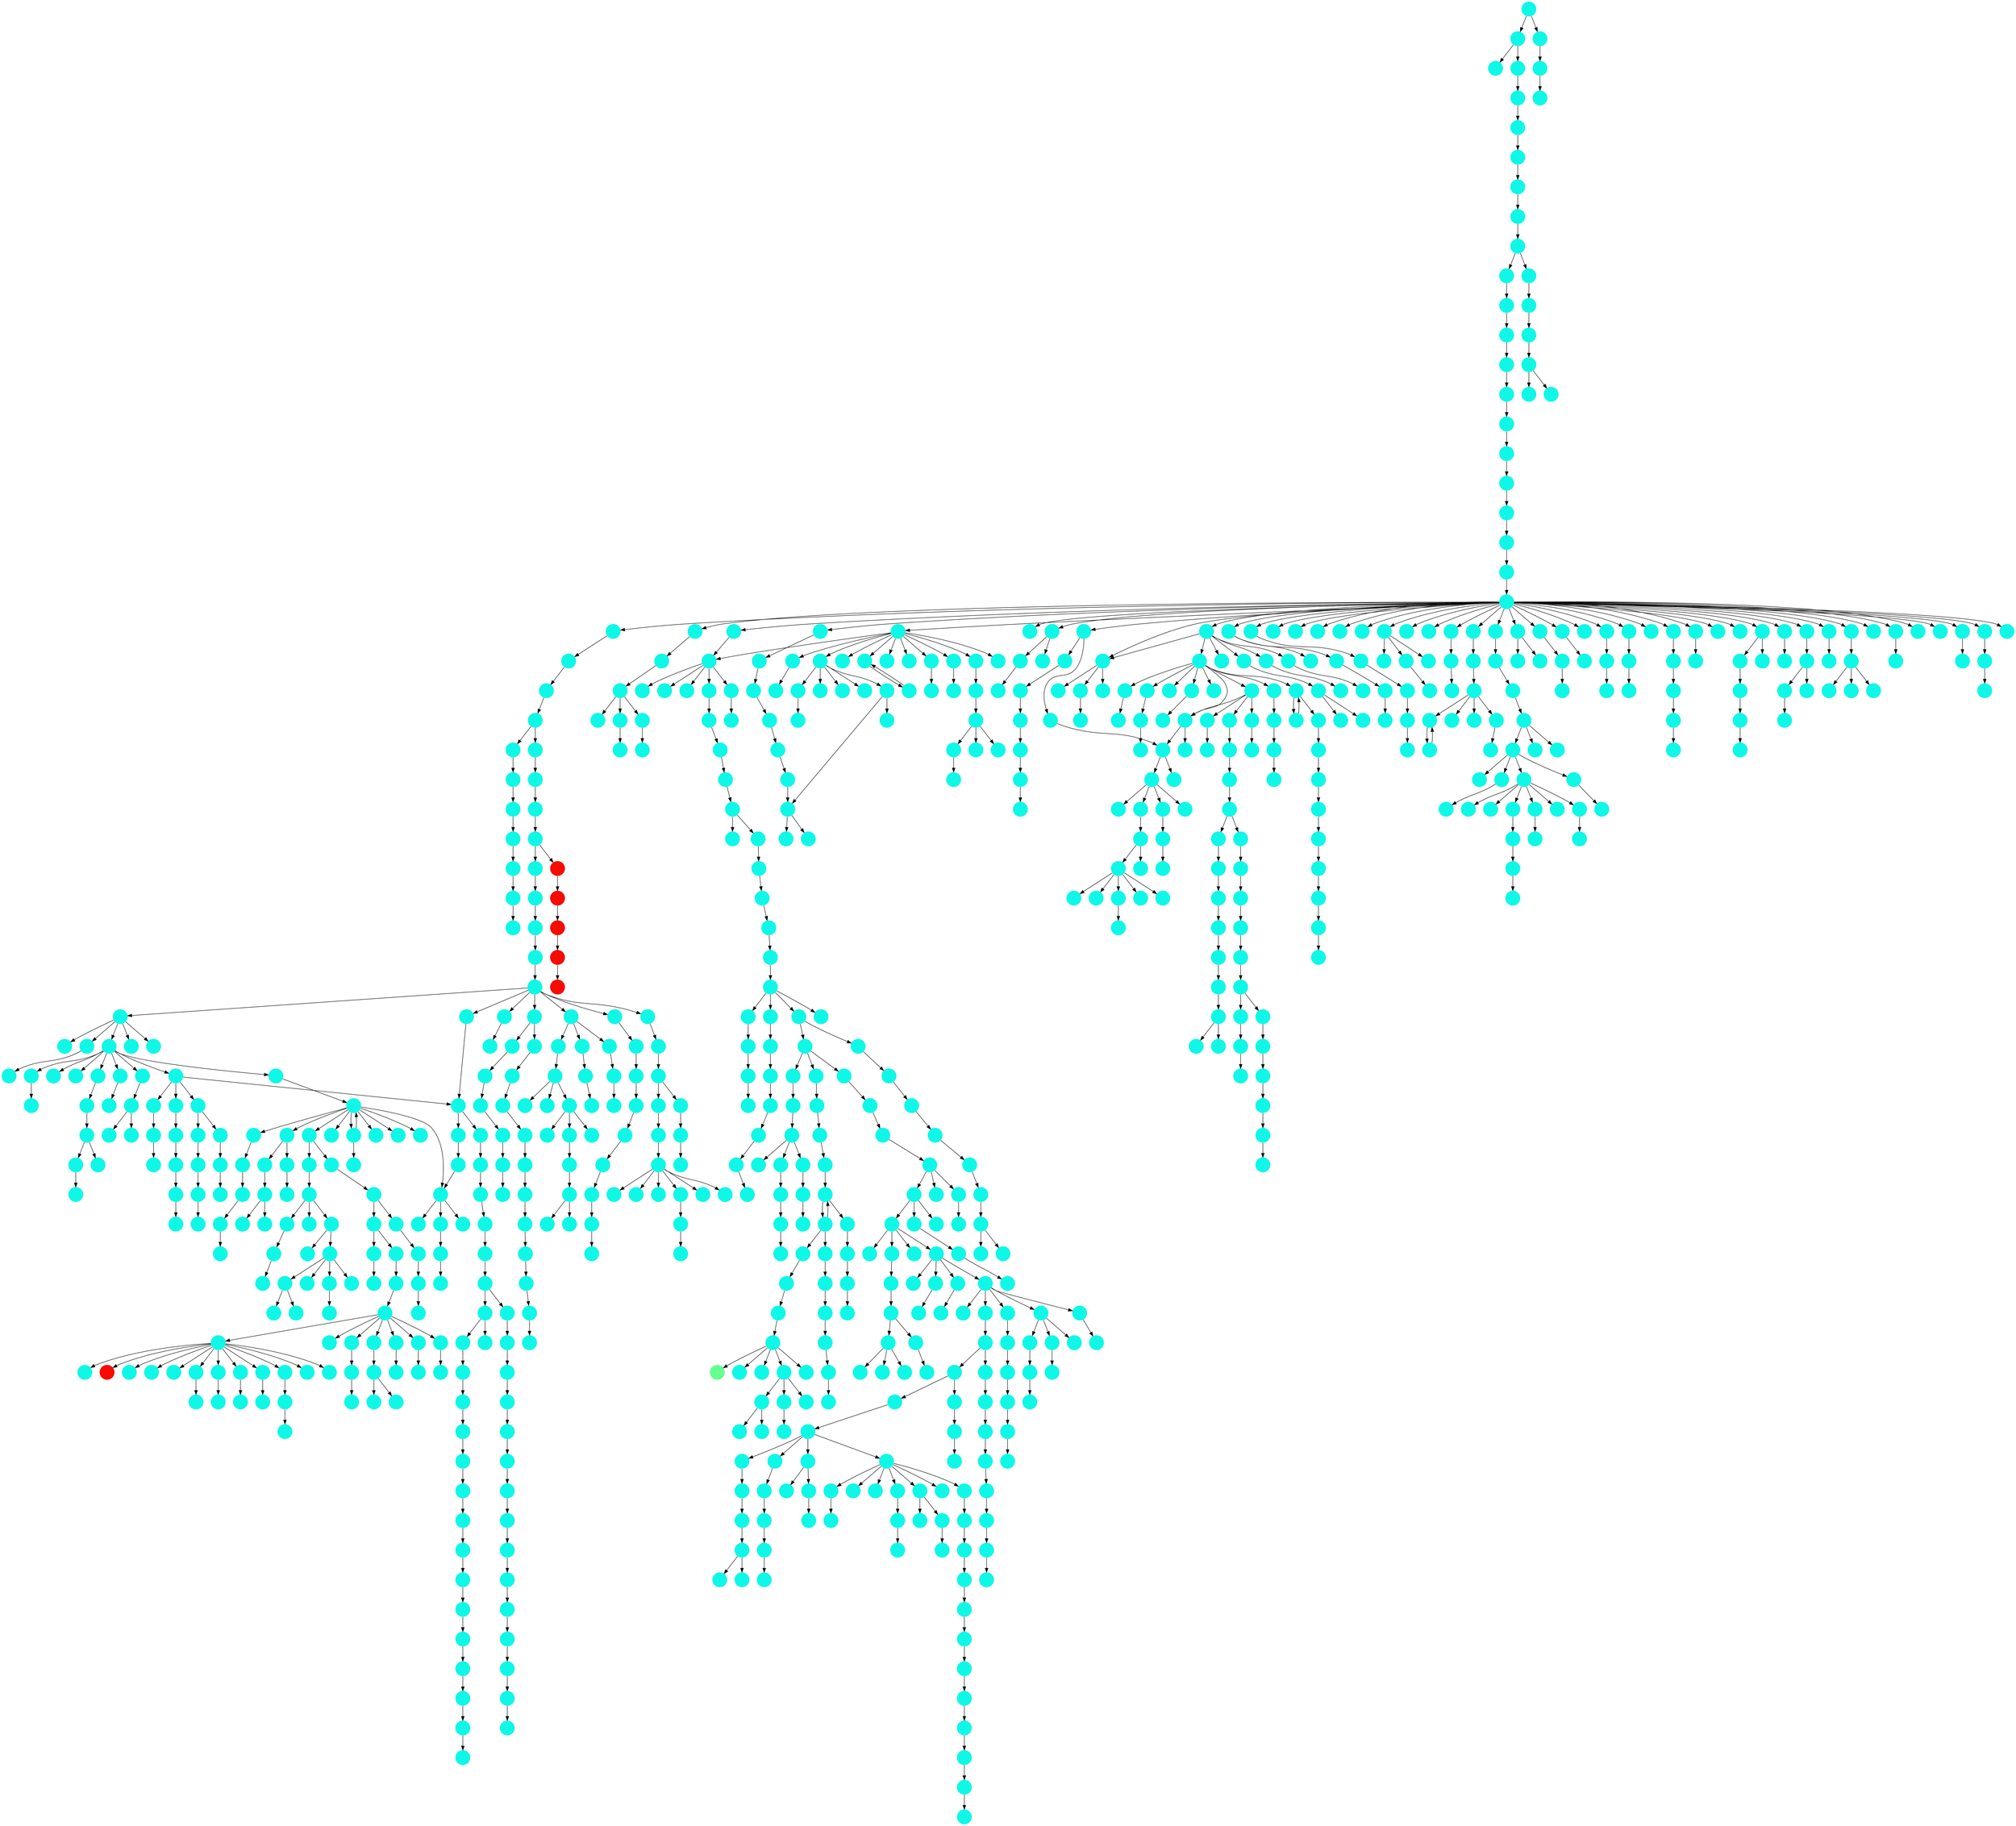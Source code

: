 digraph{
0 [tooltip = "I", penwidth = 0, style = filled, fillcolor = "#0ff8e7", shape = circle, label = ""]
1 [tooltip = "I", penwidth = 0, style = filled, fillcolor = "#0ff8e7", shape = circle, label = ""]
2 [tooltip = "I", penwidth = 0, style = filled, fillcolor = "#0ff8e7", shape = circle, label = ""]
3 [tooltip = "I", penwidth = 0, style = filled, fillcolor = "#0ff8e7", shape = circle, label = ""]
4 [tooltip = "I", penwidth = 0, style = filled, fillcolor = "#0ff8e7", shape = circle, label = ""]
5 [tooltip = "I", penwidth = 0, style = filled, fillcolor = "#0ff8e7", shape = circle, label = ""]
6 [tooltip = "I", penwidth = 0, style = filled, fillcolor = "#0ff8e7", shape = circle, label = ""]
7 [tooltip = "I", penwidth = 0, style = filled, fillcolor = "#0ff8e7", shape = circle, label = ""]
8 [tooltip = "I", penwidth = 0, style = filled, fillcolor = "#0ff8e7", shape = circle, label = ""]
9 [tooltip = "I", penwidth = 0, style = filled, fillcolor = "#0ff8e7", shape = circle, label = ""]
10 [tooltip = "V", penwidth = 0, style = filled, fillcolor = "#f60b00", shape = circle, label = ""]
11 [tooltip = "I", penwidth = 0, style = filled, fillcolor = "#0ff8e7", shape = circle, label = ""]
12 [tooltip = "I", penwidth = 0, style = filled, fillcolor = "#0ff8e7", shape = circle, label = ""]
13 [tooltip = "I", penwidth = 0, style = filled, fillcolor = "#0ff8e7", shape = circle, label = ""]
14 [tooltip = "I", penwidth = 0, style = filled, fillcolor = "#0ff8e7", shape = circle, label = ""]
15 [tooltip = "I", penwidth = 0, style = filled, fillcolor = "#0ff8e7", shape = circle, label = ""]
16 [tooltip = "I", penwidth = 0, style = filled, fillcolor = "#0ff8e7", shape = circle, label = ""]
17 [tooltip = "I", penwidth = 0, style = filled, fillcolor = "#0ff8e7", shape = circle, label = ""]
18 [tooltip = "I", penwidth = 0, style = filled, fillcolor = "#0ff8e7", shape = circle, label = ""]
19 [tooltip = "I", penwidth = 0, style = filled, fillcolor = "#0ff8e7", shape = circle, label = ""]
20 [tooltip = "I", penwidth = 0, style = filled, fillcolor = "#0ff8e7", shape = circle, label = ""]
21 [tooltip = "I", penwidth = 0, style = filled, fillcolor = "#0ff8e7", shape = circle, label = ""]
22 [tooltip = "I", penwidth = 0, style = filled, fillcolor = "#0ff8e7", shape = circle, label = ""]
23 [tooltip = "I", penwidth = 0, style = filled, fillcolor = "#0ff8e7", shape = circle, label = ""]
24 [tooltip = "I", penwidth = 0, style = filled, fillcolor = "#0ff8e7", shape = circle, label = ""]
25 [tooltip = "I", penwidth = 0, style = filled, fillcolor = "#0ff8e7", shape = circle, label = ""]
26 [tooltip = "I", penwidth = 0, style = filled, fillcolor = "#0ff8e7", shape = circle, label = ""]
27 [tooltip = "I", penwidth = 0, style = filled, fillcolor = "#0ff8e7", shape = circle, label = ""]
28 [tooltip = "I", penwidth = 0, style = filled, fillcolor = "#0ff8e7", shape = circle, label = ""]
29 [tooltip = "I", penwidth = 0, style = filled, fillcolor = "#0ff8e7", shape = circle, label = ""]
30 [tooltip = "I", penwidth = 0, style = filled, fillcolor = "#0ff8e7", shape = circle, label = ""]
31 [tooltip = "I", penwidth = 0, style = filled, fillcolor = "#0ff8e7", shape = circle, label = ""]
32 [tooltip = "I", penwidth = 0, style = filled, fillcolor = "#0ff8e7", shape = circle, label = ""]
33 [tooltip = "I", penwidth = 0, style = filled, fillcolor = "#0ff8e7", shape = circle, label = ""]
34 [tooltip = "I", penwidth = 0, style = filled, fillcolor = "#0ff8e7", shape = circle, label = ""]
35 [tooltip = "I", penwidth = 0, style = filled, fillcolor = "#0ff8e7", shape = circle, label = ""]
36 [tooltip = "I", penwidth = 0, style = filled, fillcolor = "#0ff8e7", shape = circle, label = ""]
37 [tooltip = "I", penwidth = 0, style = filled, fillcolor = "#0ff8e7", shape = circle, label = ""]
38 [tooltip = "I", penwidth = 0, style = filled, fillcolor = "#0ff8e7", shape = circle, label = ""]
39 [tooltip = "I", penwidth = 0, style = filled, fillcolor = "#0ff8e7", shape = circle, label = ""]
40 [tooltip = "I", penwidth = 0, style = filled, fillcolor = "#0ff8e7", shape = circle, label = ""]
41 [tooltip = "I", penwidth = 0, style = filled, fillcolor = "#0ff8e7", shape = circle, label = ""]
42 [tooltip = "I", penwidth = 0, style = filled, fillcolor = "#0ff8e7", shape = circle, label = ""]
43 [tooltip = "I", penwidth = 0, style = filled, fillcolor = "#0ff8e7", shape = circle, label = ""]
44 [tooltip = "I", penwidth = 0, style = filled, fillcolor = "#0ff8e7", shape = circle, label = ""]
45 [tooltip = "I", penwidth = 0, style = filled, fillcolor = "#0ff8e7", shape = circle, label = ""]
46 [tooltip = "I", penwidth = 0, style = filled, fillcolor = "#0ff8e7", shape = circle, label = ""]
47 [tooltip = "I", penwidth = 0, style = filled, fillcolor = "#0ff8e7", shape = circle, label = ""]
48 [tooltip = "I", penwidth = 0, style = filled, fillcolor = "#0ff8e7", shape = circle, label = ""]
49 [tooltip = "I", penwidth = 0, style = filled, fillcolor = "#0ff8e7", shape = circle, label = ""]
50 [tooltip = "I", penwidth = 0, style = filled, fillcolor = "#0ff8e7", shape = circle, label = ""]
51 [tooltip = "I", penwidth = 0, style = filled, fillcolor = "#0ff8e7", shape = circle, label = ""]
52 [tooltip = "I", penwidth = 0, style = filled, fillcolor = "#0ff8e7", shape = circle, label = ""]
53 [tooltip = "I", penwidth = 0, style = filled, fillcolor = "#0ff8e7", shape = circle, label = ""]
54 [tooltip = "I", penwidth = 0, style = filled, fillcolor = "#0ff8e7", shape = circle, label = ""]
55 [tooltip = "I", penwidth = 0, style = filled, fillcolor = "#0ff8e7", shape = circle, label = ""]
56 [tooltip = "I", penwidth = 0, style = filled, fillcolor = "#0ff8e7", shape = circle, label = ""]
57 [tooltip = "I", penwidth = 0, style = filled, fillcolor = "#0ff8e7", shape = circle, label = ""]
58 [tooltip = "I", penwidth = 0, style = filled, fillcolor = "#0ff8e7", shape = circle, label = ""]
59 [tooltip = "I", penwidth = 0, style = filled, fillcolor = "#0ff8e7", shape = circle, label = ""]
60 [tooltip = "I", penwidth = 0, style = filled, fillcolor = "#0ff8e7", shape = circle, label = ""]
61 [tooltip = "I", penwidth = 0, style = filled, fillcolor = "#0ff8e7", shape = circle, label = ""]
62 [tooltip = "I", penwidth = 0, style = filled, fillcolor = "#0ff8e7", shape = circle, label = ""]
63 [tooltip = "I", penwidth = 0, style = filled, fillcolor = "#0ff8e7", shape = circle, label = ""]
64 [tooltip = "I", penwidth = 0, style = filled, fillcolor = "#0ff8e7", shape = circle, label = ""]
65 [tooltip = "I", penwidth = 0, style = filled, fillcolor = "#0ff8e7", shape = circle, label = ""]
66 [tooltip = "I", penwidth = 0, style = filled, fillcolor = "#0ff8e7", shape = circle, label = ""]
67 [tooltip = "I", penwidth = 0, style = filled, fillcolor = "#0ff8e7", shape = circle, label = ""]
68 [tooltip = "I", penwidth = 0, style = filled, fillcolor = "#0ff8e7", shape = circle, label = ""]
69 [tooltip = "I", penwidth = 0, style = filled, fillcolor = "#0ff8e7", shape = circle, label = ""]
70 [tooltip = "I", penwidth = 0, style = filled, fillcolor = "#0ff8e7", shape = circle, label = ""]
71 [tooltip = "I", penwidth = 0, style = filled, fillcolor = "#0ff8e7", shape = circle, label = ""]
72 [tooltip = "I", penwidth = 0, style = filled, fillcolor = "#0ff8e7", shape = circle, label = ""]
73 [tooltip = "I", penwidth = 0, style = filled, fillcolor = "#0ff8e7", shape = circle, label = ""]
74 [tooltip = "I", penwidth = 0, style = filled, fillcolor = "#0ff8e7", shape = circle, label = ""]
75 [tooltip = "I", penwidth = 0, style = filled, fillcolor = "#0ff8e7", shape = circle, label = ""]
76 [tooltip = "I", penwidth = 0, style = filled, fillcolor = "#0ff8e7", shape = circle, label = ""]
77 [tooltip = "I", penwidth = 0, style = filled, fillcolor = "#0ff8e7", shape = circle, label = ""]
78 [tooltip = "I", penwidth = 0, style = filled, fillcolor = "#0ff8e7", shape = circle, label = ""]
79 [tooltip = "I", penwidth = 0, style = filled, fillcolor = "#0ff8e7", shape = circle, label = ""]
80 [tooltip = "I", penwidth = 0, style = filled, fillcolor = "#0ff8e7", shape = circle, label = ""]
81 [tooltip = "I", penwidth = 0, style = filled, fillcolor = "#0ff8e7", shape = circle, label = ""]
82 [tooltip = "I", penwidth = 0, style = filled, fillcolor = "#0ff8e7", shape = circle, label = ""]
83 [tooltip = "I", penwidth = 0, style = filled, fillcolor = "#0ff8e7", shape = circle, label = ""]
84 [tooltip = "I", penwidth = 0, style = filled, fillcolor = "#0ff8e7", shape = circle, label = ""]
85 [tooltip = "I", penwidth = 0, style = filled, fillcolor = "#0ff8e7", shape = circle, label = ""]
86 [tooltip = "I", penwidth = 0, style = filled, fillcolor = "#0ff8e7", shape = circle, label = ""]
87 [tooltip = "I", penwidth = 0, style = filled, fillcolor = "#0ff8e7", shape = circle, label = ""]
88 [tooltip = "I", penwidth = 0, style = filled, fillcolor = "#0ff8e7", shape = circle, label = ""]
89 [tooltip = "I", penwidth = 0, style = filled, fillcolor = "#0ff8e7", shape = circle, label = ""]
90 [tooltip = "I", penwidth = 0, style = filled, fillcolor = "#0ff8e7", shape = circle, label = ""]
91 [tooltip = "I", penwidth = 0, style = filled, fillcolor = "#0ff8e7", shape = circle, label = ""]
92 [tooltip = "I", penwidth = 0, style = filled, fillcolor = "#0ff8e7", shape = circle, label = ""]
93 [tooltip = "I", penwidth = 0, style = filled, fillcolor = "#0ff8e7", shape = circle, label = ""]
94 [tooltip = "I", penwidth = 0, style = filled, fillcolor = "#0ff8e7", shape = circle, label = ""]
95 [tooltip = "I", penwidth = 0, style = filled, fillcolor = "#0ff8e7", shape = circle, label = ""]
96 [tooltip = "I", penwidth = 0, style = filled, fillcolor = "#0ff8e7", shape = circle, label = ""]
97 [tooltip = "I", penwidth = 0, style = filled, fillcolor = "#0ff8e7", shape = circle, label = ""]
98 [tooltip = "I", penwidth = 0, style = filled, fillcolor = "#0ff8e7", shape = circle, label = ""]
99 [tooltip = "I", penwidth = 0, style = filled, fillcolor = "#0ff8e7", shape = circle, label = ""]
100 [tooltip = "I", penwidth = 0, style = filled, fillcolor = "#0ff8e7", shape = circle, label = ""]
101 [tooltip = "I", penwidth = 0, style = filled, fillcolor = "#0ff8e7", shape = circle, label = ""]
102 [tooltip = "I", penwidth = 0, style = filled, fillcolor = "#0ff8e7", shape = circle, label = ""]
103 [tooltip = "I", penwidth = 0, style = filled, fillcolor = "#0ff8e7", shape = circle, label = ""]
104 [tooltip = "I", penwidth = 0, style = filled, fillcolor = "#0ff8e7", shape = circle, label = ""]
105 [tooltip = "I", penwidth = 0, style = filled, fillcolor = "#0ff8e7", shape = circle, label = ""]
106 [tooltip = "I", penwidth = 0, style = filled, fillcolor = "#0ff8e7", shape = circle, label = ""]
107 [tooltip = "I", penwidth = 0, style = filled, fillcolor = "#0ff8e7", shape = circle, label = ""]
108 [tooltip = "I", penwidth = 0, style = filled, fillcolor = "#0ff8e7", shape = circle, label = ""]
109 [tooltip = "I", penwidth = 0, style = filled, fillcolor = "#0ff8e7", shape = circle, label = ""]
110 [tooltip = "I", penwidth = 0, style = filled, fillcolor = "#0ff8e7", shape = circle, label = ""]
111 [tooltip = "I", penwidth = 0, style = filled, fillcolor = "#0ff8e7", shape = circle, label = ""]
112 [tooltip = "I", penwidth = 0, style = filled, fillcolor = "#0ff8e7", shape = circle, label = ""]
113 [tooltip = "I", penwidth = 0, style = filled, fillcolor = "#0ff8e7", shape = circle, label = ""]
114 [tooltip = "I", penwidth = 0, style = filled, fillcolor = "#0ff8e7", shape = circle, label = ""]
115 [tooltip = "I", penwidth = 0, style = filled, fillcolor = "#0ff8e7", shape = circle, label = ""]
116 [tooltip = "I", penwidth = 0, style = filled, fillcolor = "#0ff8e7", shape = circle, label = ""]
117 [tooltip = "I", penwidth = 0, style = filled, fillcolor = "#0ff8e7", shape = circle, label = ""]
118 [tooltip = "I", penwidth = 0, style = filled, fillcolor = "#0ff8e7", shape = circle, label = ""]
119 [tooltip = "I", penwidth = 0, style = filled, fillcolor = "#0ff8e7", shape = circle, label = ""]
120 [tooltip = "I", penwidth = 0, style = filled, fillcolor = "#0ff8e7", shape = circle, label = ""]
121 [tooltip = "I", penwidth = 0, style = filled, fillcolor = "#0ff8e7", shape = circle, label = ""]
122 [tooltip = "I", penwidth = 0, style = filled, fillcolor = "#0ff8e7", shape = circle, label = ""]
123 [tooltip = "I", penwidth = 0, style = filled, fillcolor = "#0ff8e7", shape = circle, label = ""]
124 [tooltip = "I", penwidth = 0, style = filled, fillcolor = "#0ff8e7", shape = circle, label = ""]
125 [tooltip = "I", penwidth = 0, style = filled, fillcolor = "#0ff8e7", shape = circle, label = ""]
126 [tooltip = "I", penwidth = 0, style = filled, fillcolor = "#0ff8e7", shape = circle, label = ""]
127 [tooltip = "I", penwidth = 0, style = filled, fillcolor = "#0ff8e7", shape = circle, label = ""]
128 [tooltip = "I", penwidth = 0, style = filled, fillcolor = "#0ff8e7", shape = circle, label = ""]
129 [tooltip = "I", penwidth = 0, style = filled, fillcolor = "#0ff8e7", shape = circle, label = ""]
130 [tooltip = "I", penwidth = 0, style = filled, fillcolor = "#0ff8e7", shape = circle, label = ""]
131 [tooltip = "I", penwidth = 0, style = filled, fillcolor = "#0ff8e7", shape = circle, label = ""]
132 [tooltip = "I", penwidth = 0, style = filled, fillcolor = "#0ff8e7", shape = circle, label = ""]
133 [tooltip = "I", penwidth = 0, style = filled, fillcolor = "#0ff8e7", shape = circle, label = ""]
134 [tooltip = "I", penwidth = 0, style = filled, fillcolor = "#0ff8e7", shape = circle, label = ""]
135 [tooltip = "I", penwidth = 0, style = filled, fillcolor = "#0ff8e7", shape = circle, label = ""]
136 [tooltip = "I", penwidth = 0, style = filled, fillcolor = "#0ff8e7", shape = circle, label = ""]
137 [tooltip = "I", penwidth = 0, style = filled, fillcolor = "#0ff8e7", shape = circle, label = ""]
138 [tooltip = "I", penwidth = 0, style = filled, fillcolor = "#0ff8e7", shape = circle, label = ""]
139 [tooltip = "I", penwidth = 0, style = filled, fillcolor = "#0ff8e7", shape = circle, label = ""]
140 [tooltip = "I", penwidth = 0, style = filled, fillcolor = "#0ff8e7", shape = circle, label = ""]
141 [tooltip = "I", penwidth = 0, style = filled, fillcolor = "#0ff8e7", shape = circle, label = ""]
142 [tooltip = "I", penwidth = 0, style = filled, fillcolor = "#0ff8e7", shape = circle, label = ""]
143 [tooltip = "I", penwidth = 0, style = filled, fillcolor = "#0ff8e7", shape = circle, label = ""]
144 [tooltip = "I", penwidth = 0, style = filled, fillcolor = "#0ff8e7", shape = circle, label = ""]
145 [tooltip = "I", penwidth = 0, style = filled, fillcolor = "#0ff8e7", shape = circle, label = ""]
146 [tooltip = "V", penwidth = 0, style = filled, fillcolor = "#f60b00", shape = circle, label = ""]
147 [tooltip = "I", penwidth = 0, style = filled, fillcolor = "#0ff8e7", shape = circle, label = ""]
148 [tooltip = "I", penwidth = 0, style = filled, fillcolor = "#0ff8e7", shape = circle, label = ""]
149 [tooltip = "I", penwidth = 0, style = filled, fillcolor = "#0ff8e7", shape = circle, label = ""]
150 [tooltip = "I", penwidth = 0, style = filled, fillcolor = "#0ff8e7", shape = circle, label = ""]
151 [tooltip = "I", penwidth = 0, style = filled, fillcolor = "#0ff8e7", shape = circle, label = ""]
152 [tooltip = "V", penwidth = 0, style = filled, fillcolor = "#f60b00", shape = circle, label = ""]
153 [tooltip = "I", penwidth = 0, style = filled, fillcolor = "#0ff8e7", shape = circle, label = ""]
154 [tooltip = "I", penwidth = 0, style = filled, fillcolor = "#0ff8e7", shape = circle, label = ""]
155 [tooltip = "I", penwidth = 0, style = filled, fillcolor = "#0ff8e7", shape = circle, label = ""]
156 [tooltip = "I", penwidth = 0, style = filled, fillcolor = "#0ff8e7", shape = circle, label = ""]
157 [tooltip = "I", penwidth = 0, style = filled, fillcolor = "#0ff8e7", shape = circle, label = ""]
158 [tooltip = "V", penwidth = 0, style = filled, fillcolor = "#f60b00", shape = circle, label = ""]
159 [tooltip = "V", penwidth = 0, style = filled, fillcolor = "#f60b00", shape = circle, label = ""]
160 [tooltip = "I", penwidth = 0, style = filled, fillcolor = "#0ff8e7", shape = circle, label = ""]
161 [tooltip = "I", penwidth = 0, style = filled, fillcolor = "#0ff8e7", shape = circle, label = ""]
162 [tooltip = "I", penwidth = 0, style = filled, fillcolor = "#0ff8e7", shape = circle, label = ""]
163 [tooltip = "I", penwidth = 0, style = filled, fillcolor = "#0ff8e7", shape = circle, label = ""]
164 [tooltip = "I", penwidth = 0, style = filled, fillcolor = "#0ff8e7", shape = circle, label = ""]
165 [tooltip = "I", penwidth = 0, style = filled, fillcolor = "#0ff8e7", shape = circle, label = ""]
166 [tooltip = "I", penwidth = 0, style = filled, fillcolor = "#0ff8e7", shape = circle, label = ""]
167 [tooltip = "I", penwidth = 0, style = filled, fillcolor = "#0ff8e7", shape = circle, label = ""]
168 [tooltip = "I", penwidth = 0, style = filled, fillcolor = "#0ff8e7", shape = circle, label = ""]
169 [tooltip = "I", penwidth = 0, style = filled, fillcolor = "#0ff8e7", shape = circle, label = ""]
170 [tooltip = "I", penwidth = 0, style = filled, fillcolor = "#0ff8e7", shape = circle, label = ""]
171 [tooltip = "I", penwidth = 0, style = filled, fillcolor = "#0ff8e7", shape = circle, label = ""]
172 [tooltip = "I", penwidth = 0, style = filled, fillcolor = "#0ff8e7", shape = circle, label = ""]
173 [tooltip = "V", penwidth = 0, style = filled, fillcolor = "#f60b00", shape = circle, label = ""]
174 [tooltip = "I", penwidth = 0, style = filled, fillcolor = "#0ff8e7", shape = circle, label = ""]
175 [tooltip = "I", penwidth = 0, style = filled, fillcolor = "#0ff8e7", shape = circle, label = ""]
176 [tooltip = "I", penwidth = 0, style = filled, fillcolor = "#0ff8e7", shape = circle, label = ""]
177 [tooltip = "I", penwidth = 0, style = filled, fillcolor = "#0ff8e7", shape = circle, label = ""]
178 [tooltip = "I", penwidth = 0, style = filled, fillcolor = "#0ff8e7", shape = circle, label = ""]
179 [tooltip = "I", penwidth = 0, style = filled, fillcolor = "#0ff8e7", shape = circle, label = ""]
180 [tooltip = "I", penwidth = 0, style = filled, fillcolor = "#0ff8e7", shape = circle, label = ""]
181 [tooltip = "I", penwidth = 0, style = filled, fillcolor = "#0ff8e7", shape = circle, label = ""]
182 [tooltip = "I", penwidth = 0, style = filled, fillcolor = "#0ff8e7", shape = circle, label = ""]
183 [tooltip = "I", penwidth = 0, style = filled, fillcolor = "#0ff8e7", shape = circle, label = ""]
184 [tooltip = "I", penwidth = 0, style = filled, fillcolor = "#0ff8e7", shape = circle, label = ""]
185 [tooltip = "I", penwidth = 0, style = filled, fillcolor = "#0ff8e7", shape = circle, label = ""]
186 [tooltip = "I", penwidth = 0, style = filled, fillcolor = "#0ff8e7", shape = circle, label = ""]
187 [tooltip = "I", penwidth = 0, style = filled, fillcolor = "#0ff8e7", shape = circle, label = ""]
188 [tooltip = "I", penwidth = 0, style = filled, fillcolor = "#0ff8e7", shape = circle, label = ""]
189 [tooltip = "I", penwidth = 0, style = filled, fillcolor = "#0ff8e7", shape = circle, label = ""]
190 [tooltip = "I", penwidth = 0, style = filled, fillcolor = "#0ff8e7", shape = circle, label = ""]
191 [tooltip = "I", penwidth = 0, style = filled, fillcolor = "#0ff8e7", shape = circle, label = ""]
192 [tooltip = "I", penwidth = 0, style = filled, fillcolor = "#0ff8e7", shape = circle, label = ""]
193 [tooltip = "I", penwidth = 0, style = filled, fillcolor = "#0ff8e7", shape = circle, label = ""]
194 [tooltip = "I", penwidth = 0, style = filled, fillcolor = "#0ff8e7", shape = circle, label = ""]
195 [tooltip = "I", penwidth = 0, style = filled, fillcolor = "#0ff8e7", shape = circle, label = ""]
196 [tooltip = "I", penwidth = 0, style = filled, fillcolor = "#0ff8e7", shape = circle, label = ""]
197 [tooltip = "I", penwidth = 0, style = filled, fillcolor = "#0ff8e7", shape = circle, label = ""]
198 [tooltip = "I", penwidth = 0, style = filled, fillcolor = "#0ff8e7", shape = circle, label = ""]
199 [tooltip = "I", penwidth = 0, style = filled, fillcolor = "#0ff8e7", shape = circle, label = ""]
200 [tooltip = "I", penwidth = 0, style = filled, fillcolor = "#0ff8e7", shape = circle, label = ""]
201 [tooltip = "I", penwidth = 0, style = filled, fillcolor = "#0ff8e7", shape = circle, label = ""]
202 [tooltip = "I", penwidth = 0, style = filled, fillcolor = "#0ff8e7", shape = circle, label = ""]
203 [tooltip = "I", penwidth = 0, style = filled, fillcolor = "#0ff8e7", shape = circle, label = ""]
204 [tooltip = "I", penwidth = 0, style = filled, fillcolor = "#0ff8e7", shape = circle, label = ""]
205 [tooltip = "I", penwidth = 0, style = filled, fillcolor = "#0ff8e7", shape = circle, label = ""]
206 [tooltip = "I", penwidth = 0, style = filled, fillcolor = "#0ff8e7", shape = circle, label = ""]
207 [tooltip = "I", penwidth = 0, style = filled, fillcolor = "#0ff8e7", shape = circle, label = ""]
208 [tooltip = "I", penwidth = 0, style = filled, fillcolor = "#0ff8e7", shape = circle, label = ""]
209 [tooltip = "I", penwidth = 0, style = filled, fillcolor = "#0ff8e7", shape = circle, label = ""]
210 [tooltip = "I", penwidth = 0, style = filled, fillcolor = "#0ff8e7", shape = circle, label = ""]
211 [tooltip = "I", penwidth = 0, style = filled, fillcolor = "#0ff8e7", shape = circle, label = ""]
212 [tooltip = "I", penwidth = 0, style = filled, fillcolor = "#0ff8e7", shape = circle, label = ""]
213 [tooltip = "I", penwidth = 0, style = filled, fillcolor = "#0ff8e7", shape = circle, label = ""]
214 [tooltip = "I", penwidth = 0, style = filled, fillcolor = "#0ff8e7", shape = circle, label = ""]
215 [tooltip = "I", penwidth = 0, style = filled, fillcolor = "#0ff8e7", shape = circle, label = ""]
216 [tooltip = "I", penwidth = 0, style = filled, fillcolor = "#0ff8e7", shape = circle, label = ""]
217 [tooltip = "I", penwidth = 0, style = filled, fillcolor = "#0ff8e7", shape = circle, label = ""]
218 [tooltip = "I", penwidth = 0, style = filled, fillcolor = "#0ff8e7", shape = circle, label = ""]
219 [tooltip = "I", penwidth = 0, style = filled, fillcolor = "#0ff8e7", shape = circle, label = ""]
220 [tooltip = "I", penwidth = 0, style = filled, fillcolor = "#0ff8e7", shape = circle, label = ""]
221 [tooltip = "I", penwidth = 0, style = filled, fillcolor = "#0ff8e7", shape = circle, label = ""]
222 [tooltip = "I", penwidth = 0, style = filled, fillcolor = "#0ff8e7", shape = circle, label = ""]
223 [tooltip = "I", penwidth = 0, style = filled, fillcolor = "#0ff8e7", shape = circle, label = ""]
224 [tooltip = "I", penwidth = 0, style = filled, fillcolor = "#0ff8e7", shape = circle, label = ""]
225 [tooltip = "I", penwidth = 0, style = filled, fillcolor = "#0ff8e7", shape = circle, label = ""]
226 [tooltip = "I", penwidth = 0, style = filled, fillcolor = "#0ff8e7", shape = circle, label = ""]
227 [tooltip = "I", penwidth = 0, style = filled, fillcolor = "#0ff8e7", shape = circle, label = ""]
228 [tooltip = "I", penwidth = 0, style = filled, fillcolor = "#0ff8e7", shape = circle, label = ""]
229 [tooltip = "I", penwidth = 0, style = filled, fillcolor = "#0ff8e7", shape = circle, label = ""]
230 [tooltip = "I", penwidth = 0, style = filled, fillcolor = "#0ff8e7", shape = circle, label = ""]
231 [tooltip = "I", penwidth = 0, style = filled, fillcolor = "#0ff8e7", shape = circle, label = ""]
232 [tooltip = "I", penwidth = 0, style = filled, fillcolor = "#0ff8e7", shape = circle, label = ""]
233 [tooltip = "I", penwidth = 0, style = filled, fillcolor = "#0ff8e7", shape = circle, label = ""]
234 [tooltip = "I", penwidth = 0, style = filled, fillcolor = "#0ff8e7", shape = circle, label = ""]
235 [tooltip = "I", penwidth = 0, style = filled, fillcolor = "#0ff8e7", shape = circle, label = ""]
236 [tooltip = "I", penwidth = 0, style = filled, fillcolor = "#0ff8e7", shape = circle, label = ""]
237 [tooltip = "I", penwidth = 0, style = filled, fillcolor = "#0ff8e7", shape = circle, label = ""]
238 [tooltip = "I", penwidth = 0, style = filled, fillcolor = "#0ff8e7", shape = circle, label = ""]
239 [tooltip = "I", penwidth = 0, style = filled, fillcolor = "#0ff8e7", shape = circle, label = ""]
240 [tooltip = "I", penwidth = 0, style = filled, fillcolor = "#0ff8e7", shape = circle, label = ""]
241 [tooltip = "I", penwidth = 0, style = filled, fillcolor = "#0ff8e7", shape = circle, label = ""]
242 [tooltip = "I", penwidth = 0, style = filled, fillcolor = "#0ff8e7", shape = circle, label = ""]
243 [tooltip = "I", penwidth = 0, style = filled, fillcolor = "#0ff8e7", shape = circle, label = ""]
244 [tooltip = "I", penwidth = 0, style = filled, fillcolor = "#0ff8e7", shape = circle, label = ""]
245 [tooltip = "I", penwidth = 0, style = filled, fillcolor = "#0ff8e7", shape = circle, label = ""]
246 [tooltip = "I", penwidth = 0, style = filled, fillcolor = "#0ff8e7", shape = circle, label = ""]
247 [tooltip = "I", penwidth = 0, style = filled, fillcolor = "#0ff8e7", shape = circle, label = ""]
248 [tooltip = "I", penwidth = 0, style = filled, fillcolor = "#0ff8e7", shape = circle, label = ""]
249 [tooltip = "I", penwidth = 0, style = filled, fillcolor = "#0ff8e7", shape = circle, label = ""]
250 [tooltip = "I", penwidth = 0, style = filled, fillcolor = "#0ff8e7", shape = circle, label = ""]
251 [tooltip = "I", penwidth = 0, style = filled, fillcolor = "#0ff8e7", shape = circle, label = ""]
252 [tooltip = "I", penwidth = 0, style = filled, fillcolor = "#0ff8e7", shape = circle, label = ""]
253 [tooltip = "I", penwidth = 0, style = filled, fillcolor = "#0ff8e7", shape = circle, label = ""]
254 [tooltip = "I", penwidth = 0, style = filled, fillcolor = "#0ff8e7", shape = circle, label = ""]
255 [tooltip = "I", penwidth = 0, style = filled, fillcolor = "#0ff8e7", shape = circle, label = ""]
256 [tooltip = "I", penwidth = 0, style = filled, fillcolor = "#0ff8e7", shape = circle, label = ""]
257 [tooltip = "I", penwidth = 0, style = filled, fillcolor = "#0ff8e7", shape = circle, label = ""]
258 [tooltip = "I", penwidth = 0, style = filled, fillcolor = "#0ff8e7", shape = circle, label = ""]
259 [tooltip = "I", penwidth = 0, style = filled, fillcolor = "#0ff8e7", shape = circle, label = ""]
260 [tooltip = "I", penwidth = 0, style = filled, fillcolor = "#0ff8e7", shape = circle, label = ""]
261 [tooltip = "I", penwidth = 0, style = filled, fillcolor = "#0ff8e7", shape = circle, label = ""]
262 [tooltip = "I", penwidth = 0, style = filled, fillcolor = "#0ff8e7", shape = circle, label = ""]
263 [tooltip = "I", penwidth = 0, style = filled, fillcolor = "#0ff8e7", shape = circle, label = ""]
264 [tooltip = "I", penwidth = 0, style = filled, fillcolor = "#0ff8e7", shape = circle, label = ""]
265 [tooltip = "I", penwidth = 0, style = filled, fillcolor = "#0ff8e7", shape = circle, label = ""]
266 [tooltip = "I", penwidth = 0, style = filled, fillcolor = "#0ff8e7", shape = circle, label = ""]
267 [tooltip = "I", penwidth = 0, style = filled, fillcolor = "#0ff8e7", shape = circle, label = ""]
268 [tooltip = "I", penwidth = 0, style = filled, fillcolor = "#0ff8e7", shape = circle, label = ""]
269 [tooltip = "I", penwidth = 0, style = filled, fillcolor = "#0ff8e7", shape = circle, label = ""]
270 [tooltip = "I", penwidth = 0, style = filled, fillcolor = "#0ff8e7", shape = circle, label = ""]
271 [tooltip = "I", penwidth = 0, style = filled, fillcolor = "#0ff8e7", shape = circle, label = ""]
272 [tooltip = "I", penwidth = 0, style = filled, fillcolor = "#0ff8e7", shape = circle, label = ""]
273 [tooltip = "I", penwidth = 0, style = filled, fillcolor = "#0ff8e7", shape = circle, label = ""]
274 [tooltip = "I", penwidth = 0, style = filled, fillcolor = "#0ff8e7", shape = circle, label = ""]
275 [tooltip = "I", penwidth = 0, style = filled, fillcolor = "#0ff8e7", shape = circle, label = ""]
276 [tooltip = "I", penwidth = 0, style = filled, fillcolor = "#0ff8e7", shape = circle, label = ""]
277 [tooltip = "I", penwidth = 0, style = filled, fillcolor = "#0ff8e7", shape = circle, label = ""]
278 [tooltip = "I", penwidth = 0, style = filled, fillcolor = "#0ff8e7", shape = circle, label = ""]
279 [tooltip = "I", penwidth = 0, style = filled, fillcolor = "#0ff8e7", shape = circle, label = ""]
280 [tooltip = "I", penwidth = 0, style = filled, fillcolor = "#0ff8e7", shape = circle, label = ""]
281 [tooltip = "I", penwidth = 0, style = filled, fillcolor = "#0ff8e7", shape = circle, label = ""]
282 [tooltip = "I", penwidth = 0, style = filled, fillcolor = "#0ff8e7", shape = circle, label = ""]
283 [tooltip = "I", penwidth = 0, style = filled, fillcolor = "#0ff8e7", shape = circle, label = ""]
284 [tooltip = "I", penwidth = 0, style = filled, fillcolor = "#0ff8e7", shape = circle, label = ""]
285 [tooltip = "I", penwidth = 0, style = filled, fillcolor = "#0ff8e7", shape = circle, label = ""]
286 [tooltip = "I", penwidth = 0, style = filled, fillcolor = "#0ff8e7", shape = circle, label = ""]
287 [tooltip = "I", penwidth = 0, style = filled, fillcolor = "#0ff8e7", shape = circle, label = ""]
288 [tooltip = "I", penwidth = 0, style = filled, fillcolor = "#0ff8e7", shape = circle, label = ""]
289 [tooltip = "I", penwidth = 0, style = filled, fillcolor = "#0ff8e7", shape = circle, label = ""]
290 [tooltip = "I", penwidth = 0, style = filled, fillcolor = "#0ff8e7", shape = circle, label = ""]
291 [tooltip = "I", penwidth = 0, style = filled, fillcolor = "#0ff8e7", shape = circle, label = ""]
292 [tooltip = "I", penwidth = 0, style = filled, fillcolor = "#0ff8e7", shape = circle, label = ""]
293 [tooltip = "I", penwidth = 0, style = filled, fillcolor = "#0ff8e7", shape = circle, label = ""]
294 [tooltip = "I", penwidth = 0, style = filled, fillcolor = "#0ff8e7", shape = circle, label = ""]
295 [tooltip = "I", penwidth = 0, style = filled, fillcolor = "#0ff8e7", shape = circle, label = ""]
296 [tooltip = "I", penwidth = 0, style = filled, fillcolor = "#0ff8e7", shape = circle, label = ""]
297 [tooltip = "I", penwidth = 0, style = filled, fillcolor = "#0ff8e7", shape = circle, label = ""]
298 [tooltip = "I", penwidth = 0, style = filled, fillcolor = "#0ff8e7", shape = circle, label = ""]
299 [tooltip = "I", penwidth = 0, style = filled, fillcolor = "#0ff8e7", shape = circle, label = ""]
300 [tooltip = "I", penwidth = 0, style = filled, fillcolor = "#0ff8e7", shape = circle, label = ""]
301 [tooltip = "I", penwidth = 0, style = filled, fillcolor = "#0ff8e7", shape = circle, label = ""]
302 [tooltip = "I", penwidth = 0, style = filled, fillcolor = "#0ff8e7", shape = circle, label = ""]
303 [tooltip = "I", penwidth = 0, style = filled, fillcolor = "#0ff8e7", shape = circle, label = ""]
304 [tooltip = "I", penwidth = 0, style = filled, fillcolor = "#0ff8e7", shape = circle, label = ""]
305 [tooltip = "I", penwidth = 0, style = filled, fillcolor = "#0ff8e7", shape = circle, label = ""]
306 [tooltip = "I", penwidth = 0, style = filled, fillcolor = "#0ff8e7", shape = circle, label = ""]
307 [tooltip = "I", penwidth = 0, style = filled, fillcolor = "#0ff8e7", shape = circle, label = ""]
308 [tooltip = "I", penwidth = 0, style = filled, fillcolor = "#0ff8e7", shape = circle, label = ""]
309 [tooltip = "I", penwidth = 0, style = filled, fillcolor = "#0ff8e7", shape = circle, label = ""]
310 [tooltip = "I", penwidth = 0, style = filled, fillcolor = "#0ff8e7", shape = circle, label = ""]
311 [tooltip = "I", penwidth = 0, style = filled, fillcolor = "#0ff8e7", shape = circle, label = ""]
312 [tooltip = "I", penwidth = 0, style = filled, fillcolor = "#0ff8e7", shape = circle, label = ""]
313 [tooltip = "I", penwidth = 0, style = filled, fillcolor = "#0ff8e7", shape = circle, label = ""]
314 [tooltip = "I", penwidth = 0, style = filled, fillcolor = "#0ff8e7", shape = circle, label = ""]
315 [tooltip = "I", penwidth = 0, style = filled, fillcolor = "#0ff8e7", shape = circle, label = ""]
316 [tooltip = "I", penwidth = 0, style = filled, fillcolor = "#0ff8e7", shape = circle, label = ""]
317 [tooltip = "I", penwidth = 0, style = filled, fillcolor = "#0ff8e7", shape = circle, label = ""]
318 [tooltip = "I", penwidth = 0, style = filled, fillcolor = "#0ff8e7", shape = circle, label = ""]
319 [tooltip = "I", penwidth = 0, style = filled, fillcolor = "#0ff8e7", shape = circle, label = ""]
320 [tooltip = "I", penwidth = 0, style = filled, fillcolor = "#0ff8e7", shape = circle, label = ""]
321 [tooltip = "I", penwidth = 0, style = filled, fillcolor = "#0ff8e7", shape = circle, label = ""]
322 [tooltip = "I", penwidth = 0, style = filled, fillcolor = "#0ff8e7", shape = circle, label = ""]
323 [tooltip = "I", penwidth = 0, style = filled, fillcolor = "#0ff8e7", shape = circle, label = ""]
324 [tooltip = "I", penwidth = 0, style = filled, fillcolor = "#0ff8e7", shape = circle, label = ""]
325 [tooltip = "I", penwidth = 0, style = filled, fillcolor = "#0ff8e7", shape = circle, label = ""]
326 [tooltip = "I", penwidth = 0, style = filled, fillcolor = "#0ff8e7", shape = circle, label = ""]
327 [tooltip = "I", penwidth = 0, style = filled, fillcolor = "#0ff8e7", shape = circle, label = ""]
328 [tooltip = "I", penwidth = 0, style = filled, fillcolor = "#0ff8e7", shape = circle, label = ""]
329 [tooltip = "I", penwidth = 0, style = filled, fillcolor = "#0ff8e7", shape = circle, label = ""]
330 [tooltip = "I", penwidth = 0, style = filled, fillcolor = "#0ff8e7", shape = circle, label = ""]
331 [tooltip = "I", penwidth = 0, style = filled, fillcolor = "#0ff8e7", shape = circle, label = ""]
332 [tooltip = "I", penwidth = 0, style = filled, fillcolor = "#0ff8e7", shape = circle, label = ""]
333 [tooltip = "I", penwidth = 0, style = filled, fillcolor = "#0ff8e7", shape = circle, label = ""]
334 [tooltip = "I", penwidth = 0, style = filled, fillcolor = "#0ff8e7", shape = circle, label = ""]
335 [tooltip = "I", penwidth = 0, style = filled, fillcolor = "#0ff8e7", shape = circle, label = ""]
336 [tooltip = "I", penwidth = 0, style = filled, fillcolor = "#0ff8e7", shape = circle, label = ""]
337 [tooltip = "I", penwidth = 0, style = filled, fillcolor = "#0ff8e7", shape = circle, label = ""]
338 [tooltip = "I", penwidth = 0, style = filled, fillcolor = "#0ff8e7", shape = circle, label = ""]
339 [tooltip = "I", penwidth = 0, style = filled, fillcolor = "#0ff8e7", shape = circle, label = ""]
340 [tooltip = "I", penwidth = 0, style = filled, fillcolor = "#0ff8e7", shape = circle, label = ""]
341 [tooltip = "I", penwidth = 0, style = filled, fillcolor = "#0ff8e7", shape = circle, label = ""]
342 [tooltip = "I", penwidth = 0, style = filled, fillcolor = "#0ff8e7", shape = circle, label = ""]
343 [tooltip = "I", penwidth = 0, style = filled, fillcolor = "#0ff8e7", shape = circle, label = ""]
344 [tooltip = "I", penwidth = 0, style = filled, fillcolor = "#0ff8e7", shape = circle, label = ""]
345 [tooltip = "I", penwidth = 0, style = filled, fillcolor = "#0ff8e7", shape = circle, label = ""]
346 [tooltip = "I", penwidth = 0, style = filled, fillcolor = "#0ff8e7", shape = circle, label = ""]
347 [tooltip = "I", penwidth = 0, style = filled, fillcolor = "#0ff8e7", shape = circle, label = ""]
348 [tooltip = "I", penwidth = 0, style = filled, fillcolor = "#0ff8e7", shape = circle, label = ""]
349 [tooltip = "I", penwidth = 0, style = filled, fillcolor = "#0ff8e7", shape = circle, label = ""]
350 [tooltip = "I", penwidth = 0, style = filled, fillcolor = "#0ff8e7", shape = circle, label = ""]
351 [tooltip = "I", penwidth = 0, style = filled, fillcolor = "#0ff8e7", shape = circle, label = ""]
352 [tooltip = "I", penwidth = 0, style = filled, fillcolor = "#0ff8e7", shape = circle, label = ""]
353 [tooltip = "I", penwidth = 0, style = filled, fillcolor = "#0ff8e7", shape = circle, label = ""]
354 [tooltip = "I", penwidth = 0, style = filled, fillcolor = "#0ff8e7", shape = circle, label = ""]
355 [tooltip = "I", penwidth = 0, style = filled, fillcolor = "#0ff8e7", shape = circle, label = ""]
356 [tooltip = "I", penwidth = 0, style = filled, fillcolor = "#0ff8e7", shape = circle, label = ""]
357 [tooltip = "I", penwidth = 0, style = filled, fillcolor = "#0ff8e7", shape = circle, label = ""]
358 [tooltip = "I", penwidth = 0, style = filled, fillcolor = "#0ff8e7", shape = circle, label = ""]
359 [tooltip = "I", penwidth = 0, style = filled, fillcolor = "#0ff8e7", shape = circle, label = ""]
360 [tooltip = "I", penwidth = 0, style = filled, fillcolor = "#0ff8e7", shape = circle, label = ""]
361 [tooltip = "I", penwidth = 0, style = filled, fillcolor = "#0ff8e7", shape = circle, label = ""]
362 [tooltip = "I", penwidth = 0, style = filled, fillcolor = "#0ff8e7", shape = circle, label = ""]
363 [tooltip = "I", penwidth = 0, style = filled, fillcolor = "#0ff8e7", shape = circle, label = ""]
364 [tooltip = "I", penwidth = 0, style = filled, fillcolor = "#0ff8e7", shape = circle, label = ""]
365 [tooltip = "I", penwidth = 0, style = filled, fillcolor = "#0ff8e7", shape = circle, label = ""]
366 [tooltip = "I", penwidth = 0, style = filled, fillcolor = "#0ff8e7", shape = circle, label = ""]
367 [tooltip = "I", penwidth = 0, style = filled, fillcolor = "#0ff8e7", shape = circle, label = ""]
368 [tooltip = "I", penwidth = 0, style = filled, fillcolor = "#0ff8e7", shape = circle, label = ""]
369 [tooltip = "I", penwidth = 0, style = filled, fillcolor = "#0ff8e7", shape = circle, label = ""]
370 [tooltip = "I", penwidth = 0, style = filled, fillcolor = "#0ff8e7", shape = circle, label = ""]
371 [tooltip = "I", penwidth = 0, style = filled, fillcolor = "#0ff8e7", shape = circle, label = ""]
372 [tooltip = "I", penwidth = 0, style = filled, fillcolor = "#0ff8e7", shape = circle, label = ""]
373 [tooltip = "I", penwidth = 0, style = filled, fillcolor = "#0ff8e7", shape = circle, label = ""]
374 [tooltip = "I", penwidth = 0, style = filled, fillcolor = "#0ff8e7", shape = circle, label = ""]
375 [tooltip = "I", penwidth = 0, style = filled, fillcolor = "#0ff8e7", shape = circle, label = ""]
376 [tooltip = "I", penwidth = 0, style = filled, fillcolor = "#0ff8e7", shape = circle, label = ""]
377 [tooltip = "I", penwidth = 0, style = filled, fillcolor = "#0ff8e7", shape = circle, label = ""]
378 [tooltip = "I", penwidth = 0, style = filled, fillcolor = "#0ff8e7", shape = circle, label = ""]
379 [tooltip = "I", penwidth = 0, style = filled, fillcolor = "#0ff8e7", shape = circle, label = ""]
380 [tooltip = "I", penwidth = 0, style = filled, fillcolor = "#0ff8e7", shape = circle, label = ""]
381 [tooltip = "I", penwidth = 0, style = filled, fillcolor = "#0ff8e7", shape = circle, label = ""]
382 [tooltip = "I", penwidth = 0, style = filled, fillcolor = "#0ff8e7", shape = circle, label = ""]
383 [tooltip = "I", penwidth = 0, style = filled, fillcolor = "#0ff8e7", shape = circle, label = ""]
384 [tooltip = "I", penwidth = 0, style = filled, fillcolor = "#0ff8e7", shape = circle, label = ""]
385 [tooltip = "I", penwidth = 0, style = filled, fillcolor = "#0ff8e7", shape = circle, label = ""]
386 [tooltip = "I", penwidth = 0, style = filled, fillcolor = "#0ff8e7", shape = circle, label = ""]
387 [tooltip = "I", penwidth = 0, style = filled, fillcolor = "#0ff8e7", shape = circle, label = ""]
388 [tooltip = "I", penwidth = 0, style = filled, fillcolor = "#0ff8e7", shape = circle, label = ""]
389 [tooltip = "I", penwidth = 0, style = filled, fillcolor = "#0ff8e7", shape = circle, label = ""]
390 [tooltip = "I", penwidth = 0, style = filled, fillcolor = "#0ff8e7", shape = circle, label = ""]
391 [tooltip = "I", penwidth = 0, style = filled, fillcolor = "#0ff8e7", shape = circle, label = ""]
392 [tooltip = "I", penwidth = 0, style = filled, fillcolor = "#0ff8e7", shape = circle, label = ""]
393 [tooltip = "I", penwidth = 0, style = filled, fillcolor = "#0ff8e7", shape = circle, label = ""]
394 [tooltip = "I", penwidth = 0, style = filled, fillcolor = "#0ff8e7", shape = circle, label = ""]
395 [tooltip = "I", penwidth = 0, style = filled, fillcolor = "#0ff8e7", shape = circle, label = ""]
396 [tooltip = "I", penwidth = 0, style = filled, fillcolor = "#0ff8e7", shape = circle, label = ""]
397 [tooltip = "I", penwidth = 0, style = filled, fillcolor = "#0ff8e7", shape = circle, label = ""]
398 [tooltip = "I", penwidth = 0, style = filled, fillcolor = "#0ff8e7", shape = circle, label = ""]
399 [tooltip = "I", penwidth = 0, style = filled, fillcolor = "#0ff8e7", shape = circle, label = ""]
400 [tooltip = "I", penwidth = 0, style = filled, fillcolor = "#0ff8e7", shape = circle, label = ""]
401 [tooltip = "I", penwidth = 0, style = filled, fillcolor = "#0ff8e7", shape = circle, label = ""]
402 [tooltip = "I", penwidth = 0, style = filled, fillcolor = "#0ff8e7", shape = circle, label = ""]
403 [tooltip = "I", penwidth = 0, style = filled, fillcolor = "#0ff8e7", shape = circle, label = ""]
404 [tooltip = "I", penwidth = 0, style = filled, fillcolor = "#0ff8e7", shape = circle, label = ""]
405 [tooltip = "I", penwidth = 0, style = filled, fillcolor = "#0ff8e7", shape = circle, label = ""]
406 [tooltip = "I", penwidth = 0, style = filled, fillcolor = "#0ff8e7", shape = circle, label = ""]
407 [tooltip = "I", penwidth = 0, style = filled, fillcolor = "#0ff8e7", shape = circle, label = ""]
408 [tooltip = "I", penwidth = 0, style = filled, fillcolor = "#0ff8e7", shape = circle, label = ""]
409 [tooltip = "I", penwidth = 0, style = filled, fillcolor = "#0ff8e7", shape = circle, label = ""]
410 [tooltip = "I", penwidth = 0, style = filled, fillcolor = "#0ff8e7", shape = circle, label = ""]
411 [tooltip = "I", penwidth = 0, style = filled, fillcolor = "#0ff8e7", shape = circle, label = ""]
412 [tooltip = "I", penwidth = 0, style = filled, fillcolor = "#0ff8e7", shape = circle, label = ""]
413 [tooltip = "I", penwidth = 0, style = filled, fillcolor = "#0ff8e7", shape = circle, label = ""]
414 [tooltip = "I", penwidth = 0, style = filled, fillcolor = "#0ff8e7", shape = circle, label = ""]
415 [tooltip = "I", penwidth = 0, style = filled, fillcolor = "#0ff8e7", shape = circle, label = ""]
416 [tooltip = "I", penwidth = 0, style = filled, fillcolor = "#0ff8e7", shape = circle, label = ""]
417 [tooltip = "I", penwidth = 0, style = filled, fillcolor = "#0ff8e7", shape = circle, label = ""]
418 [tooltip = "I", penwidth = 0, style = filled, fillcolor = "#0ff8e7", shape = circle, label = ""]
419 [tooltip = "I", penwidth = 0, style = filled, fillcolor = "#0ff8e7", shape = circle, label = ""]
420 [tooltip = "I", penwidth = 0, style = filled, fillcolor = "#0ff8e7", shape = circle, label = ""]
421 [tooltip = "I", penwidth = 0, style = filled, fillcolor = "#0ff8e7", shape = circle, label = ""]
422 [tooltip = "I", penwidth = 0, style = filled, fillcolor = "#0ff8e7", shape = circle, label = ""]
423 [tooltip = "I", penwidth = 0, style = filled, fillcolor = "#0ff8e7", shape = circle, label = ""]
424 [tooltip = "I", penwidth = 0, style = filled, fillcolor = "#0ff8e7", shape = circle, label = ""]
425 [tooltip = "I", penwidth = 0, style = filled, fillcolor = "#0ff8e7", shape = circle, label = ""]
426 [tooltip = "I", penwidth = 0, style = filled, fillcolor = "#0ff8e7", shape = circle, label = ""]
427 [tooltip = "I", penwidth = 0, style = filled, fillcolor = "#0ff8e7", shape = circle, label = ""]
428 [tooltip = "I", penwidth = 0, style = filled, fillcolor = "#0ff8e7", shape = circle, label = ""]
429 [tooltip = "I", penwidth = 0, style = filled, fillcolor = "#0ff8e7", shape = circle, label = ""]
430 [tooltip = "I", penwidth = 0, style = filled, fillcolor = "#0ff8e7", shape = circle, label = ""]
431 [tooltip = "I", penwidth = 0, style = filled, fillcolor = "#0ff8e7", shape = circle, label = ""]
432 [tooltip = "I", penwidth = 0, style = filled, fillcolor = "#0ff8e7", shape = circle, label = ""]
433 [tooltip = "I", penwidth = 0, style = filled, fillcolor = "#0ff8e7", shape = circle, label = ""]
434 [tooltip = "I", penwidth = 0, style = filled, fillcolor = "#0ff8e7", shape = circle, label = ""]
435 [tooltip = "I", penwidth = 0, style = filled, fillcolor = "#0ff8e7", shape = circle, label = ""]
436 [tooltip = "I", penwidth = 0, style = filled, fillcolor = "#0ff8e7", shape = circle, label = ""]
437 [tooltip = "I", penwidth = 0, style = filled, fillcolor = "#0ff8e7", shape = circle, label = ""]
438 [tooltip = "I", penwidth = 0, style = filled, fillcolor = "#0ff8e7", shape = circle, label = ""]
439 [tooltip = "I", penwidth = 0, style = filled, fillcolor = "#0ff8e7", shape = circle, label = ""]
440 [tooltip = "I", penwidth = 0, style = filled, fillcolor = "#0ff8e7", shape = circle, label = ""]
441 [tooltip = "I", penwidth = 0, style = filled, fillcolor = "#0ff8e7", shape = circle, label = ""]
442 [tooltip = "I", penwidth = 0, style = filled, fillcolor = "#0ff8e7", shape = circle, label = ""]
443 [tooltip = "I", penwidth = 0, style = filled, fillcolor = "#0ff8e7", shape = circle, label = ""]
444 [tooltip = "I", penwidth = 0, style = filled, fillcolor = "#0ff8e7", shape = circle, label = ""]
445 [tooltip = "I", penwidth = 0, style = filled, fillcolor = "#0ff8e7", shape = circle, label = ""]
446 [tooltip = "I", penwidth = 0, style = filled, fillcolor = "#0ff8e7", shape = circle, label = ""]
447 [tooltip = "I", penwidth = 0, style = filled, fillcolor = "#0ff8e7", shape = circle, label = ""]
448 [tooltip = "I", penwidth = 0, style = filled, fillcolor = "#0ff8e7", shape = circle, label = ""]
449 [tooltip = "I", penwidth = 0, style = filled, fillcolor = "#0ff8e7", shape = circle, label = ""]
450 [tooltip = "I", penwidth = 0, style = filled, fillcolor = "#0ff8e7", shape = circle, label = ""]
451 [tooltip = "I", penwidth = 0, style = filled, fillcolor = "#0ff8e7", shape = circle, label = ""]
452 [tooltip = "I", penwidth = 0, style = filled, fillcolor = "#0ff8e7", shape = circle, label = ""]
453 [tooltip = "I", penwidth = 0, style = filled, fillcolor = "#0ff8e7", shape = circle, label = ""]
454 [tooltip = "I", penwidth = 0, style = filled, fillcolor = "#0ff8e7", shape = circle, label = ""]
455 [tooltip = "I", penwidth = 0, style = filled, fillcolor = "#0ff8e7", shape = circle, label = ""]
456 [tooltip = "I", penwidth = 0, style = filled, fillcolor = "#0ff8e7", shape = circle, label = ""]
457 [tooltip = "I", penwidth = 0, style = filled, fillcolor = "#0ff8e7", shape = circle, label = ""]
458 [tooltip = "I", penwidth = 0, style = filled, fillcolor = "#0ff8e7", shape = circle, label = ""]
459 [tooltip = "I", penwidth = 0, style = filled, fillcolor = "#0ff8e7", shape = circle, label = ""]
460 [tooltip = "I", penwidth = 0, style = filled, fillcolor = "#0ff8e7", shape = circle, label = ""]
461 [tooltip = "I", penwidth = 0, style = filled, fillcolor = "#0ff8e7", shape = circle, label = ""]
462 [tooltip = "I", penwidth = 0, style = filled, fillcolor = "#0ff8e7", shape = circle, label = ""]
463 [tooltip = "I", penwidth = 0, style = filled, fillcolor = "#0ff8e7", shape = circle, label = ""]
464 [tooltip = "I", penwidth = 0, style = filled, fillcolor = "#0ff8e7", shape = circle, label = ""]
465 [tooltip = "I", penwidth = 0, style = filled, fillcolor = "#0ff8e7", shape = circle, label = ""]
466 [tooltip = "I", penwidth = 0, style = filled, fillcolor = "#0ff8e7", shape = circle, label = ""]
467 [tooltip = "I", penwidth = 0, style = filled, fillcolor = "#0ff8e7", shape = circle, label = ""]
468 [tooltip = "I", penwidth = 0, style = filled, fillcolor = "#0ff8e7", shape = circle, label = ""]
469 [tooltip = "I", penwidth = 0, style = filled, fillcolor = "#0ff8e7", shape = circle, label = ""]
470 [tooltip = "I", penwidth = 0, style = filled, fillcolor = "#0ff8e7", shape = circle, label = ""]
471 [tooltip = "I", penwidth = 0, style = filled, fillcolor = "#0ff8e7", shape = circle, label = ""]
472 [tooltip = "I", penwidth = 0, style = filled, fillcolor = "#0ff8e7", shape = circle, label = ""]
473 [tooltip = "I", penwidth = 0, style = filled, fillcolor = "#0ff8e7", shape = circle, label = ""]
474 [tooltip = "I", penwidth = 0, style = filled, fillcolor = "#0ff8e7", shape = circle, label = ""]
475 [tooltip = "I", penwidth = 0, style = filled, fillcolor = "#0ff8e7", shape = circle, label = ""]
476 [tooltip = "I", penwidth = 0, style = filled, fillcolor = "#0ff8e7", shape = circle, label = ""]
477 [tooltip = "I", penwidth = 0, style = filled, fillcolor = "#0ff8e7", shape = circle, label = ""]
478 [tooltip = "I", penwidth = 0, style = filled, fillcolor = "#0ff8e7", shape = circle, label = ""]
479 [tooltip = "I", penwidth = 0, style = filled, fillcolor = "#0ff8e7", shape = circle, label = ""]
480 [tooltip = "I", penwidth = 0, style = filled, fillcolor = "#0ff8e7", shape = circle, label = ""]
481 [tooltip = "I", penwidth = 0, style = filled, fillcolor = "#0ff8e7", shape = circle, label = ""]
482 [tooltip = "I", penwidth = 0, style = filled, fillcolor = "#0ff8e7", shape = circle, label = ""]
483 [tooltip = "I", penwidth = 0, style = filled, fillcolor = "#0ff8e7", shape = circle, label = ""]
484 [tooltip = "I", penwidth = 0, style = filled, fillcolor = "#0ff8e7", shape = circle, label = ""]
485 [tooltip = "I", penwidth = 0, style = filled, fillcolor = "#0ff8e7", shape = circle, label = ""]
486 [tooltip = "I", penwidth = 0, style = filled, fillcolor = "#0ff8e7", shape = circle, label = ""]
487 [tooltip = "I", penwidth = 0, style = filled, fillcolor = "#0ff8e7", shape = circle, label = ""]
488 [tooltip = "I", penwidth = 0, style = filled, fillcolor = "#0ff8e7", shape = circle, label = ""]
489 [tooltip = "I", penwidth = 0, style = filled, fillcolor = "#0ff8e7", shape = circle, label = ""]
490 [tooltip = "I", penwidth = 0, style = filled, fillcolor = "#0ff8e7", shape = circle, label = ""]
491 [tooltip = "I", penwidth = 0, style = filled, fillcolor = "#0ff8e7", shape = circle, label = ""]
492 [tooltip = "I", penwidth = 0, style = filled, fillcolor = "#0ff8e7", shape = circle, label = ""]
493 [tooltip = "I", penwidth = 0, style = filled, fillcolor = "#0ff8e7", shape = circle, label = ""]
494 [tooltip = "I", penwidth = 0, style = filled, fillcolor = "#0ff8e7", shape = circle, label = ""]
495 [tooltip = "I", penwidth = 0, style = filled, fillcolor = "#0ff8e7", shape = circle, label = ""]
496 [tooltip = "I", penwidth = 0, style = filled, fillcolor = "#0ff8e7", shape = circle, label = ""]
497 [tooltip = "I", penwidth = 0, style = filled, fillcolor = "#0ff8e7", shape = circle, label = ""]
498 [tooltip = "I", penwidth = 0, style = filled, fillcolor = "#0ff8e7", shape = circle, label = ""]
499 [tooltip = "I", penwidth = 0, style = filled, fillcolor = "#0ff8e7", shape = circle, label = ""]
500 [tooltip = "I", penwidth = 0, style = filled, fillcolor = "#0ff8e7", shape = circle, label = ""]
501 [tooltip = "I", penwidth = 0, style = filled, fillcolor = "#0ff8e7", shape = circle, label = ""]
502 [tooltip = "I", penwidth = 0, style = filled, fillcolor = "#0ff8e7", shape = circle, label = ""]
503 [tooltip = "I", penwidth = 0, style = filled, fillcolor = "#0ff8e7", shape = circle, label = ""]
504 [tooltip = "I", penwidth = 0, style = filled, fillcolor = "#0ff8e7", shape = circle, label = ""]
505 [tooltip = "I", penwidth = 0, style = filled, fillcolor = "#0ff8e7", shape = circle, label = ""]
506 [tooltip = "I", penwidth = 0, style = filled, fillcolor = "#0ff8e7", shape = circle, label = ""]
507 [tooltip = "I", penwidth = 0, style = filled, fillcolor = "#0ff8e7", shape = circle, label = ""]
508 [tooltip = "I", penwidth = 0, style = filled, fillcolor = "#0ff8e7", shape = circle, label = ""]
509 [tooltip = "I", penwidth = 0, style = filled, fillcolor = "#0ff8e7", shape = circle, label = ""]
510 [tooltip = "I", penwidth = 0, style = filled, fillcolor = "#0ff8e7", shape = circle, label = ""]
511 [tooltip = "I", penwidth = 0, style = filled, fillcolor = "#0ff8e7", shape = circle, label = ""]
512 [tooltip = "I", penwidth = 0, style = filled, fillcolor = "#0ff8e7", shape = circle, label = ""]
513 [tooltip = "I", penwidth = 0, style = filled, fillcolor = "#0ff8e7", shape = circle, label = ""]
514 [tooltip = "I", penwidth = 0, style = filled, fillcolor = "#0ff8e7", shape = circle, label = ""]
515 [tooltip = "I", penwidth = 0, style = filled, fillcolor = "#0ff8e7", shape = circle, label = ""]
516 [tooltip = "I", penwidth = 0, style = filled, fillcolor = "#0ff8e7", shape = circle, label = ""]
517 [tooltip = "I", penwidth = 0, style = filled, fillcolor = "#0ff8e7", shape = circle, label = ""]
518 [tooltip = "I", penwidth = 0, style = filled, fillcolor = "#0ff8e7", shape = circle, label = ""]
519 [tooltip = "I", penwidth = 0, style = filled, fillcolor = "#0ff8e7", shape = circle, label = ""]
520 [tooltip = "I", penwidth = 0, style = filled, fillcolor = "#0ff8e7", shape = circle, label = ""]
521 [tooltip = "I", penwidth = 0, style = filled, fillcolor = "#0ff8e7", shape = circle, label = ""]
522 [tooltip = "I", penwidth = 0, style = filled, fillcolor = "#0ff8e7", shape = circle, label = ""]
523 [tooltip = "I", penwidth = 0, style = filled, fillcolor = "#0ff8e7", shape = circle, label = ""]
524 [tooltip = "I", penwidth = 0, style = filled, fillcolor = "#0ff8e7", shape = circle, label = ""]
525 [tooltip = "I", penwidth = 0, style = filled, fillcolor = "#0ff8e7", shape = circle, label = ""]
526 [tooltip = "I", penwidth = 0, style = filled, fillcolor = "#0ff8e7", shape = circle, label = ""]
527 [tooltip = "I", penwidth = 0, style = filled, fillcolor = "#0ff8e7", shape = circle, label = ""]
528 [tooltip = "I", penwidth = 0, style = filled, fillcolor = "#0ff8e7", shape = circle, label = ""]
529 [tooltip = "I", penwidth = 0, style = filled, fillcolor = "#0ff8e7", shape = circle, label = ""]
530 [tooltip = "I", penwidth = 0, style = filled, fillcolor = "#0ff8e7", shape = circle, label = ""]
531 [tooltip = "I", penwidth = 0, style = filled, fillcolor = "#0ff8e7", shape = circle, label = ""]
532 [tooltip = "I", penwidth = 0, style = filled, fillcolor = "#0ff8e7", shape = circle, label = ""]
533 [tooltip = "I", penwidth = 0, style = filled, fillcolor = "#0ff8e7", shape = circle, label = ""]
534 [tooltip = "I", penwidth = 0, style = filled, fillcolor = "#0ff8e7", shape = circle, label = ""]
535 [tooltip = "I", penwidth = 0, style = filled, fillcolor = "#0ff8e7", shape = circle, label = ""]
536 [tooltip = "I", penwidth = 0, style = filled, fillcolor = "#0ff8e7", shape = circle, label = ""]
537 [tooltip = "I", penwidth = 0, style = filled, fillcolor = "#0ff8e7", shape = circle, label = ""]
538 [tooltip = "I", penwidth = 0, style = filled, fillcolor = "#0ff8e7", shape = circle, label = ""]
539 [tooltip = "I", penwidth = 0, style = filled, fillcolor = "#0ff8e7", shape = circle, label = ""]
540 [tooltip = "I", penwidth = 0, style = filled, fillcolor = "#0ff8e7", shape = circle, label = ""]
541 [tooltip = "I", penwidth = 0, style = filled, fillcolor = "#0ff8e7", shape = circle, label = ""]
542 [tooltip = "I", penwidth = 0, style = filled, fillcolor = "#0ff8e7", shape = circle, label = ""]
543 [tooltip = "I", penwidth = 0, style = filled, fillcolor = "#0ff8e7", shape = circle, label = ""]
544 [tooltip = "I", penwidth = 0, style = filled, fillcolor = "#0ff8e7", shape = circle, label = ""]
545 [tooltip = "I", penwidth = 0, style = filled, fillcolor = "#0ff8e7", shape = circle, label = ""]
546 [tooltip = "I", penwidth = 0, style = filled, fillcolor = "#0ff8e7", shape = circle, label = ""]
547 [tooltip = "I", penwidth = 0, style = filled, fillcolor = "#0ff8e7", shape = circle, label = ""]
548 [tooltip = "I", penwidth = 0, style = filled, fillcolor = "#0ff8e7", shape = circle, label = ""]
549 [tooltip = "I", penwidth = 0, style = filled, fillcolor = "#0ff8e7", shape = circle, label = ""]
550 [tooltip = "I", penwidth = 0, style = filled, fillcolor = "#0ff8e7", shape = circle, label = ""]
551 [tooltip = "I", penwidth = 0, style = filled, fillcolor = "#0ff8e7", shape = circle, label = ""]
552 [tooltip = "I", penwidth = 0, style = filled, fillcolor = "#0ff8e7", shape = circle, label = ""]
553 [tooltip = "I", penwidth = 0, style = filled, fillcolor = "#0ff8e7", shape = circle, label = ""]
554 [tooltip = "I", penwidth = 0, style = filled, fillcolor = "#0ff8e7", shape = circle, label = ""]
555 [tooltip = "I", penwidth = 0, style = filled, fillcolor = "#0ff8e7", shape = circle, label = ""]
556 [tooltip = "I", penwidth = 0, style = filled, fillcolor = "#0ff8e7", shape = circle, label = ""]
557 [tooltip = "I", penwidth = 0, style = filled, fillcolor = "#0ff8e7", shape = circle, label = ""]
558 [tooltip = "I", penwidth = 0, style = filled, fillcolor = "#0ff8e7", shape = circle, label = ""]
559 [tooltip = "I", penwidth = 0, style = filled, fillcolor = "#0ff8e7", shape = circle, label = ""]
560 [tooltip = "I", penwidth = 0, style = filled, fillcolor = "#0ff8e7", shape = circle, label = ""]
561 [tooltip = "I", penwidth = 0, style = filled, fillcolor = "#0ff8e7", shape = circle, label = ""]
562 [tooltip = "I", penwidth = 0, style = filled, fillcolor = "#0ff8e7", shape = circle, label = ""]
563 [tooltip = "I", penwidth = 0, style = filled, fillcolor = "#0ff8e7", shape = circle, label = ""]
564 [tooltip = "I", penwidth = 0, style = filled, fillcolor = "#0ff8e7", shape = circle, label = ""]
565 [tooltip = "I", penwidth = 0, style = filled, fillcolor = "#0ff8e7", shape = circle, label = ""]
566 [tooltip = "I", penwidth = 0, style = filled, fillcolor = "#0ff8e7", shape = circle, label = ""]
567 [tooltip = "I", penwidth = 0, style = filled, fillcolor = "#0ff8e7", shape = circle, label = ""]
568 [tooltip = "I", penwidth = 0, style = filled, fillcolor = "#0ff8e7", shape = circle, label = ""]
569 [tooltip = "I", penwidth = 0, style = filled, fillcolor = "#0ff8e7", shape = circle, label = ""]
570 [tooltip = "I", penwidth = 0, style = filled, fillcolor = "#0ff8e7", shape = circle, label = ""]
571 [tooltip = "I", penwidth = 0, style = filled, fillcolor = "#0ff8e7", shape = circle, label = ""]
572 [tooltip = "I", penwidth = 0, style = filled, fillcolor = "#0ff8e7", shape = circle, label = ""]
573 [tooltip = "I", penwidth = 0, style = filled, fillcolor = "#0ff8e7", shape = circle, label = ""]
574 [tooltip = "I", penwidth = 0, style = filled, fillcolor = "#0ff8e7", shape = circle, label = ""]
575 [tooltip = "I", penwidth = 0, style = filled, fillcolor = "#0ff8e7", shape = circle, label = ""]
576 [tooltip = "I", penwidth = 0, style = filled, fillcolor = "#0ff8e7", shape = circle, label = ""]
577 [tooltip = "I", penwidth = 0, style = filled, fillcolor = "#0ff8e7", shape = circle, label = ""]
578 [tooltip = "I", penwidth = 0, style = filled, fillcolor = "#0ff8e7", shape = circle, label = ""]
579 [tooltip = "I", penwidth = 0, style = filled, fillcolor = "#0ff8e7", shape = circle, label = ""]
580 [tooltip = "I", penwidth = 0, style = filled, fillcolor = "#0ff8e7", shape = circle, label = ""]
581 [tooltip = "I", penwidth = 0, style = filled, fillcolor = "#0ff8e7", shape = circle, label = ""]
582 [tooltip = "I", penwidth = 0, style = filled, fillcolor = "#0ff8e7", shape = circle, label = ""]
583 [tooltip = "I", penwidth = 0, style = filled, fillcolor = "#0ff8e7", shape = circle, label = ""]
584 [tooltip = "I", penwidth = 0, style = filled, fillcolor = "#0ff8e7", shape = circle, label = ""]
585 [tooltip = "I", penwidth = 0, style = filled, fillcolor = "#0ff8e7", shape = circle, label = ""]
586 [tooltip = "I", penwidth = 0, style = filled, fillcolor = "#0ff8e7", shape = circle, label = ""]
587 [tooltip = "I", penwidth = 0, style = filled, fillcolor = "#0ff8e7", shape = circle, label = ""]
588 [tooltip = "I", penwidth = 0, style = filled, fillcolor = "#0ff8e7", shape = circle, label = ""]
589 [tooltip = "I", penwidth = 0, style = filled, fillcolor = "#0ff8e7", shape = circle, label = ""]
590 [tooltip = "I", penwidth = 0, style = filled, fillcolor = "#0ff8e7", shape = circle, label = ""]
591 [tooltip = "I", penwidth = 0, style = filled, fillcolor = "#0ff8e7", shape = circle, label = ""]
592 [tooltip = "I", penwidth = 0, style = filled, fillcolor = "#0ff8e7", shape = circle, label = ""]
593 [tooltip = "I", penwidth = 0, style = filled, fillcolor = "#0ff8e7", shape = circle, label = ""]
594 [tooltip = "L", penwidth = 0, style = filled, fillcolor = "#66ff90", shape = circle, label = ""]
595 [tooltip = "I", penwidth = 0, style = filled, fillcolor = "#0ff8e7", shape = circle, label = ""]
596 [tooltip = "I", penwidth = 0, style = filled, fillcolor = "#0ff8e7", shape = circle, label = ""]
597 [tooltip = "I", penwidth = 0, style = filled, fillcolor = "#0ff8e7", shape = circle, label = ""]
598 [tooltip = "I", penwidth = 0, style = filled, fillcolor = "#0ff8e7", shape = circle, label = ""]
599 [tooltip = "I", penwidth = 0, style = filled, fillcolor = "#0ff8e7", shape = circle, label = ""]
600 [tooltip = "I", penwidth = 0, style = filled, fillcolor = "#0ff8e7", shape = circle, label = ""]
601 [tooltip = "I", penwidth = 0, style = filled, fillcolor = "#0ff8e7", shape = circle, label = ""]
602 [tooltip = "I", penwidth = 0, style = filled, fillcolor = "#0ff8e7", shape = circle, label = ""]
603 [tooltip = "I", penwidth = 0, style = filled, fillcolor = "#0ff8e7", shape = circle, label = ""]
604 [tooltip = "I", penwidth = 0, style = filled, fillcolor = "#0ff8e7", shape = circle, label = ""]
605 [tooltip = "I", penwidth = 0, style = filled, fillcolor = "#0ff8e7", shape = circle, label = ""]
606 [tooltip = "I", penwidth = 0, style = filled, fillcolor = "#0ff8e7", shape = circle, label = ""]
607 [tooltip = "I", penwidth = 0, style = filled, fillcolor = "#0ff8e7", shape = circle, label = ""]
608 [tooltip = "I", penwidth = 0, style = filled, fillcolor = "#0ff8e7", shape = circle, label = ""]
609 [tooltip = "I", penwidth = 0, style = filled, fillcolor = "#0ff8e7", shape = circle, label = ""]
610 [tooltip = "I", penwidth = 0, style = filled, fillcolor = "#0ff8e7", shape = circle, label = ""]
611 [tooltip = "I", penwidth = 0, style = filled, fillcolor = "#0ff8e7", shape = circle, label = ""]
612 [tooltip = "I", penwidth = 0, style = filled, fillcolor = "#0ff8e7", shape = circle, label = ""]
613 [tooltip = "I", penwidth = 0, style = filled, fillcolor = "#0ff8e7", shape = circle, label = ""]
614 [tooltip = "I", penwidth = 0, style = filled, fillcolor = "#0ff8e7", shape = circle, label = ""]
615 [tooltip = "I", penwidth = 0, style = filled, fillcolor = "#0ff8e7", shape = circle, label = ""]
616 [tooltip = "I", penwidth = 0, style = filled, fillcolor = "#0ff8e7", shape = circle, label = ""]
617 [tooltip = "I", penwidth = 0, style = filled, fillcolor = "#0ff8e7", shape = circle, label = ""]
618 [tooltip = "I", penwidth = 0, style = filled, fillcolor = "#0ff8e7", shape = circle, label = ""]
619 [tooltip = "I", penwidth = 0, style = filled, fillcolor = "#0ff8e7", shape = circle, label = ""]
620 [tooltip = "I", penwidth = 0, style = filled, fillcolor = "#0ff8e7", shape = circle, label = ""]
621 [tooltip = "I", penwidth = 0, style = filled, fillcolor = "#0ff8e7", shape = circle, label = ""]
622 [tooltip = "I", penwidth = 0, style = filled, fillcolor = "#0ff8e7", shape = circle, label = ""]
623 [tooltip = "I", penwidth = 0, style = filled, fillcolor = "#0ff8e7", shape = circle, label = ""]
624 [tooltip = "I", penwidth = 0, style = filled, fillcolor = "#0ff8e7", shape = circle, label = ""]
625 [tooltip = "I", penwidth = 0, style = filled, fillcolor = "#0ff8e7", shape = circle, label = ""]
626 [tooltip = "I", penwidth = 0, style = filled, fillcolor = "#0ff8e7", shape = circle, label = ""]
627 [tooltip = "I", penwidth = 0, style = filled, fillcolor = "#0ff8e7", shape = circle, label = ""]
628 [tooltip = "I", penwidth = 0, style = filled, fillcolor = "#0ff8e7", shape = circle, label = ""]
629 [tooltip = "I", penwidth = 0, style = filled, fillcolor = "#0ff8e7", shape = circle, label = ""]
630 [tooltip = "I", penwidth = 0, style = filled, fillcolor = "#0ff8e7", shape = circle, label = ""]
631 [tooltip = "I", penwidth = 0, style = filled, fillcolor = "#0ff8e7", shape = circle, label = ""]
632 [tooltip = "I", penwidth = 0, style = filled, fillcolor = "#0ff8e7", shape = circle, label = ""]
633 [tooltip = "I", penwidth = 0, style = filled, fillcolor = "#0ff8e7", shape = circle, label = ""]
634 [tooltip = "I", penwidth = 0, style = filled, fillcolor = "#0ff8e7", shape = circle, label = ""]
635 [tooltip = "I", penwidth = 0, style = filled, fillcolor = "#0ff8e7", shape = circle, label = ""]
636 [tooltip = "I", penwidth = 0, style = filled, fillcolor = "#0ff8e7", shape = circle, label = ""]
637 [tooltip = "I", penwidth = 0, style = filled, fillcolor = "#0ff8e7", shape = circle, label = ""]
638 [tooltip = "I", penwidth = 0, style = filled, fillcolor = "#0ff8e7", shape = circle, label = ""]
639 [tooltip = "I", penwidth = 0, style = filled, fillcolor = "#0ff8e7", shape = circle, label = ""]
640 [tooltip = "I", penwidth = 0, style = filled, fillcolor = "#0ff8e7", shape = circle, label = ""]
641 [tooltip = "I", penwidth = 0, style = filled, fillcolor = "#0ff8e7", shape = circle, label = ""]
642 [tooltip = "I", penwidth = 0, style = filled, fillcolor = "#0ff8e7", shape = circle, label = ""]
643 [tooltip = "I", penwidth = 0, style = filled, fillcolor = "#0ff8e7", shape = circle, label = ""]
644 [tooltip = "I", penwidth = 0, style = filled, fillcolor = "#0ff8e7", shape = circle, label = ""]
645 [tooltip = "I", penwidth = 0, style = filled, fillcolor = "#0ff8e7", shape = circle, label = ""]
646 [tooltip = "I", penwidth = 0, style = filled, fillcolor = "#0ff8e7", shape = circle, label = ""]
647 [tooltip = "I", penwidth = 0, style = filled, fillcolor = "#0ff8e7", shape = circle, label = ""]
648 [tooltip = "I", penwidth = 0, style = filled, fillcolor = "#0ff8e7", shape = circle, label = ""]
649 [tooltip = "I", penwidth = 0, style = filled, fillcolor = "#0ff8e7", shape = circle, label = ""]
650 [tooltip = "I", penwidth = 0, style = filled, fillcolor = "#0ff8e7", shape = circle, label = ""]
651 [tooltip = "I", penwidth = 0, style = filled, fillcolor = "#0ff8e7", shape = circle, label = ""]
652 [tooltip = "I", penwidth = 0, style = filled, fillcolor = "#0ff8e7", shape = circle, label = ""]
653 [tooltip = "I", penwidth = 0, style = filled, fillcolor = "#0ff8e7", shape = circle, label = ""]
654 [tooltip = "I", penwidth = 0, style = filled, fillcolor = "#0ff8e7", shape = circle, label = ""]
655 [tooltip = "I", penwidth = 0, style = filled, fillcolor = "#0ff8e7", shape = circle, label = ""]
656 [tooltip = "I", penwidth = 0, style = filled, fillcolor = "#0ff8e7", shape = circle, label = ""]
657 [tooltip = "I", penwidth = 0, style = filled, fillcolor = "#0ff8e7", shape = circle, label = ""]
658 [tooltip = "I", penwidth = 0, style = filled, fillcolor = "#0ff8e7", shape = circle, label = ""]
659 [tooltip = "I", penwidth = 0, style = filled, fillcolor = "#0ff8e7", shape = circle, label = ""]
660 [tooltip = "I", penwidth = 0, style = filled, fillcolor = "#0ff8e7", shape = circle, label = ""]
661 [tooltip = "I", penwidth = 0, style = filled, fillcolor = "#0ff8e7", shape = circle, label = ""]
662 [tooltip = "I", penwidth = 0, style = filled, fillcolor = "#0ff8e7", shape = circle, label = ""]
663 [tooltip = "I", penwidth = 0, style = filled, fillcolor = "#0ff8e7", shape = circle, label = ""]
664 [tooltip = "I", penwidth = 0, style = filled, fillcolor = "#0ff8e7", shape = circle, label = ""]
665 [tooltip = "I", penwidth = 0, style = filled, fillcolor = "#0ff8e7", shape = circle, label = ""]
666 [tooltip = "I", penwidth = 0, style = filled, fillcolor = "#0ff8e7", shape = circle, label = ""]
667 [tooltip = "I", penwidth = 0, style = filled, fillcolor = "#0ff8e7", shape = circle, label = ""]
668 [tooltip = "I", penwidth = 0, style = filled, fillcolor = "#0ff8e7", shape = circle, label = ""]
669 [tooltip = "I", penwidth = 0, style = filled, fillcolor = "#0ff8e7", shape = circle, label = ""]
670 [tooltip = "I", penwidth = 0, style = filled, fillcolor = "#0ff8e7", shape = circle, label = ""]
671 [tooltip = "I", penwidth = 0, style = filled, fillcolor = "#0ff8e7", shape = circle, label = ""]
672 [tooltip = "I", penwidth = 0, style = filled, fillcolor = "#0ff8e7", shape = circle, label = ""]
673 [tooltip = "I", penwidth = 0, style = filled, fillcolor = "#0ff8e7", shape = circle, label = ""]
674 [tooltip = "I", penwidth = 0, style = filled, fillcolor = "#0ff8e7", shape = circle, label = ""]
675 [tooltip = "I", penwidth = 0, style = filled, fillcolor = "#0ff8e7", shape = circle, label = ""]
676 [tooltip = "I", penwidth = 0, style = filled, fillcolor = "#0ff8e7", shape = circle, label = ""]
677 [tooltip = "I", penwidth = 0, style = filled, fillcolor = "#0ff8e7", shape = circle, label = ""]
678 [tooltip = "I", penwidth = 0, style = filled, fillcolor = "#0ff8e7", shape = circle, label = ""]
679 [tooltip = "I", penwidth = 0, style = filled, fillcolor = "#0ff8e7", shape = circle, label = ""]
680 [tooltip = "I", penwidth = 0, style = filled, fillcolor = "#0ff8e7", shape = circle, label = ""]
681 [tooltip = "I", penwidth = 0, style = filled, fillcolor = "#0ff8e7", shape = circle, label = ""]
682 [tooltip = "I", penwidth = 0, style = filled, fillcolor = "#0ff8e7", shape = circle, label = ""]
683 [tooltip = "I", penwidth = 0, style = filled, fillcolor = "#0ff8e7", shape = circle, label = ""]
684 [tooltip = "I", penwidth = 0, style = filled, fillcolor = "#0ff8e7", shape = circle, label = ""]
685 [tooltip = "I", penwidth = 0, style = filled, fillcolor = "#0ff8e7", shape = circle, label = ""]
686 [tooltip = "I", penwidth = 0, style = filled, fillcolor = "#0ff8e7", shape = circle, label = ""]
687 [tooltip = "I", penwidth = 0, style = filled, fillcolor = "#0ff8e7", shape = circle, label = ""]
688 [tooltip = "I", penwidth = 0, style = filled, fillcolor = "#0ff8e7", shape = circle, label = ""]
689 [tooltip = "I", penwidth = 0, style = filled, fillcolor = "#0ff8e7", shape = circle, label = ""]
690 [tooltip = "I", penwidth = 0, style = filled, fillcolor = "#0ff8e7", shape = circle, label = ""]
691 [tooltip = "I", penwidth = 0, style = filled, fillcolor = "#0ff8e7", shape = circle, label = ""]
692 [tooltip = "I", penwidth = 0, style = filled, fillcolor = "#0ff8e7", shape = circle, label = ""]
693 [tooltip = "I", penwidth = 0, style = filled, fillcolor = "#0ff8e7", shape = circle, label = ""]
694 [tooltip = "I", penwidth = 0, style = filled, fillcolor = "#0ff8e7", shape = circle, label = ""]
695 [tooltip = "I", penwidth = 0, style = filled, fillcolor = "#0ff8e7", shape = circle, label = ""]
696 [tooltip = "I", penwidth = 0, style = filled, fillcolor = "#0ff8e7", shape = circle, label = ""]
697 [tooltip = "I", penwidth = 0, style = filled, fillcolor = "#0ff8e7", shape = circle, label = ""]
698 [tooltip = "I", penwidth = 0, style = filled, fillcolor = "#0ff8e7", shape = circle, label = ""]
699 [tooltip = "I", penwidth = 0, style = filled, fillcolor = "#0ff8e7", shape = circle, label = ""]
700 [tooltip = "I", penwidth = 0, style = filled, fillcolor = "#0ff8e7", shape = circle, label = ""]
701 [tooltip = "I", penwidth = 0, style = filled, fillcolor = "#0ff8e7", shape = circle, label = ""]
702 [tooltip = "I", penwidth = 0, style = filled, fillcolor = "#0ff8e7", shape = circle, label = ""]
703 [tooltip = "I", penwidth = 0, style = filled, fillcolor = "#0ff8e7", shape = circle, label = ""]
704 [tooltip = "I", penwidth = 0, style = filled, fillcolor = "#0ff8e7", shape = circle, label = ""]
705 [tooltip = "I", penwidth = 0, style = filled, fillcolor = "#0ff8e7", shape = circle, label = ""]
706 [tooltip = "I", penwidth = 0, style = filled, fillcolor = "#0ff8e7", shape = circle, label = ""]
707 [tooltip = "I", penwidth = 0, style = filled, fillcolor = "#0ff8e7", shape = circle, label = ""]
708 [tooltip = "I", penwidth = 0, style = filled, fillcolor = "#0ff8e7", shape = circle, label = ""]
709 [tooltip = "I", penwidth = 0, style = filled, fillcolor = "#0ff8e7", shape = circle, label = ""]
710 [tooltip = "I", penwidth = 0, style = filled, fillcolor = "#0ff8e7", shape = circle, label = ""]
711 [tooltip = "I", penwidth = 0, style = filled, fillcolor = "#0ff8e7", shape = circle, label = ""]
712 [tooltip = "I", penwidth = 0, style = filled, fillcolor = "#0ff8e7", shape = circle, label = ""]
713 [tooltip = "I", penwidth = 0, style = filled, fillcolor = "#0ff8e7", shape = circle, label = ""]
714 [tooltip = "I", penwidth = 0, style = filled, fillcolor = "#0ff8e7", shape = circle, label = ""]
715 [tooltip = "I", penwidth = 0, style = filled, fillcolor = "#0ff8e7", shape = circle, label = ""]
716 [tooltip = "I", penwidth = 0, style = filled, fillcolor = "#0ff8e7", shape = circle, label = ""]
717 [tooltip = "I", penwidth = 0, style = filled, fillcolor = "#0ff8e7", shape = circle, label = ""]
718 [tooltip = "I", penwidth = 0, style = filled, fillcolor = "#0ff8e7", shape = circle, label = ""]
719 [tooltip = "I", penwidth = 0, style = filled, fillcolor = "#0ff8e7", shape = circle, label = ""]
720 [tooltip = "I", penwidth = 0, style = filled, fillcolor = "#0ff8e7", shape = circle, label = ""]
721 [tooltip = "I", penwidth = 0, style = filled, fillcolor = "#0ff8e7", shape = circle, label = ""]
722 [tooltip = "I", penwidth = 0, style = filled, fillcolor = "#0ff8e7", shape = circle, label = ""]
723 [tooltip = "I", penwidth = 0, style = filled, fillcolor = "#0ff8e7", shape = circle, label = ""]
724 [tooltip = "I", penwidth = 0, style = filled, fillcolor = "#0ff8e7", shape = circle, label = ""]
725 [tooltip = "I", penwidth = 0, style = filled, fillcolor = "#0ff8e7", shape = circle, label = ""]
726 [tooltip = "I", penwidth = 0, style = filled, fillcolor = "#0ff8e7", shape = circle, label = ""]
727 [tooltip = "I", penwidth = 0, style = filled, fillcolor = "#0ff8e7", shape = circle, label = ""]
728 [tooltip = "I", penwidth = 0, style = filled, fillcolor = "#0ff8e7", shape = circle, label = ""]
729 [tooltip = "I", penwidth = 0, style = filled, fillcolor = "#0ff8e7", shape = circle, label = ""]
730 [tooltip = "I", penwidth = 0, style = filled, fillcolor = "#0ff8e7", shape = circle, label = ""]
731 [tooltip = "I", penwidth = 0, style = filled, fillcolor = "#0ff8e7", shape = circle, label = ""]
732 [tooltip = "I", penwidth = 0, style = filled, fillcolor = "#0ff8e7", shape = circle, label = ""]
733 [tooltip = "I", penwidth = 0, style = filled, fillcolor = "#0ff8e7", shape = circle, label = ""]
734 [tooltip = "I", penwidth = 0, style = filled, fillcolor = "#0ff8e7", shape = circle, label = ""]
735 [tooltip = "I", penwidth = 0, style = filled, fillcolor = "#0ff8e7", shape = circle, label = ""]
736 [tooltip = "I", penwidth = 0, style = filled, fillcolor = "#0ff8e7", shape = circle, label = ""]
737 [tooltip = "I", penwidth = 0, style = filled, fillcolor = "#0ff8e7", shape = circle, label = ""]
738 [tooltip = "I", penwidth = 0, style = filled, fillcolor = "#0ff8e7", shape = circle, label = ""]
739 [tooltip = "I", penwidth = 0, style = filled, fillcolor = "#0ff8e7", shape = circle, label = ""]
740 [tooltip = "I", penwidth = 0, style = filled, fillcolor = "#0ff8e7", shape = circle, label = ""]
741 [tooltip = "I", penwidth = 0, style = filled, fillcolor = "#0ff8e7", shape = circle, label = ""]
742 [tooltip = "I", penwidth = 0, style = filled, fillcolor = "#0ff8e7", shape = circle, label = ""]
616 -> 108
124 -> 112
528 -> 521
106 -> 111
398 -> 483
132 -> 31
302 -> 546
109 -> 117
493 -> 395
246 -> 697
692 -> 693
446 -> 340
576 -> 600
109 -> 66
449 -> 356
636 -> 712
386 -> 320
491 -> 448
106 -> 61
353 -> 322
583 -> 590
254 -> 250
4 -> 5
535 -> 157
466 -> 465
516 -> 528
140 -> 139
607 -> 269
155 -> 6
72 -> 67
36 -> 41
693 -> 694
329 -> 422
134 -> 38
436 -> 299
657 -> 661
65 -> 200
46 -> 271
617 -> 677
6 -> 236
271 -> 272
560 -> 562
634 -> 655
314 -> 504
718 -> 721
533 -> 602
178 -> 76
391 -> 506
474 -> 512
341 -> 476
353 -> 347
479 -> 518
4 -> 238
4 -> 12
65 -> 45
520 -> 593
558 -> 564
314 -> 460
314 -> 345
197 -> 191
198 -> 199
147 -> 285
369 -> 349
127 -> 110
341 -> 439
53 -> 168
672 -> 633
735 -> 726
504 -> 364
638 -> 706
182 -> 188
534 -> 522
265 -> 263
502 -> 355
646 -> 644
353 -> 483
521 -> 532
314 -> 378
355 -> 468
331 -> 458
695 -> 692
581 -> 591
497 -> 529
732 -> 728
298 -> 488
590 -> 671
61 -> 65
508 -> 375
178 -> 187
314 -> 407
248 -> 247
572 -> 678
415 -> 599
298 -> 389
734 -> 730
31 -> 275
253 -> 672
110 -> 129
507 -> 433
523 -> 534
602 -> 107
158 -> 146
230 -> 229
386 -> 327
246 -> 621
579 -> 607
608 -> 665
335 -> 618
157 -> 100
56 -> 244
48 -> 114
311 -> 498
626 -> 650
171 -> 208
125 -> 124
555 -> 337
34 -> 50
106 -> 109
222 -> 221
83 -> 96
353 -> 349
457 -> 691
589 -> 586
52 -> 283
314 -> 351
468 -> 471
314 -> 328
661 -> 669
326 -> 373
213 -> 214
65 -> 102
25 -> 148
413 -> 505
195 -> 196
641 -> 639
316 -> 453
421 -> 400
462 -> 606
61 -> 105
314 -> 605
448 -> 615
637 -> 652
118 -> 135
321 -> 380
439 -> 300
100 -> 226
314 -> 301
733 -> 731
216 -> 217
462 -> 433
37 -> 42
740 -> 742
486 -> 554
390 -> 473
219 -> 216
170 -> 149
145 -> 163
76 -> 81
634 -> 653
349 -> 372
482 -> 401
674 -> 255
314 -> 480
147 -> 218
300 -> 569
612 -> 583
419 -> 399
684 -> 683
392 -> 92
58 -> 57
621 -> 587
259 -> 151
21 -> 22
314 -> 499
314 -> 445
298 -> 478
350 -> 426
395 -> 390
392 -> 508
329 -> 358
326 -> 516
423 -> 430
136 -> 141
600 -> 613
702 -> 701
521 -> 619
96 -> 97
172 -> 162
314 -> 469
184 -> 264
4 -> 19
650 -> 647
252 -> 702
711 -> 710
496 -> 616
326 -> 309
314 -> 319
241 -> 262
577 -> 233
213 -> 211
297 -> 295
578 -> 487
106 -> 133
586 -> 580
196 -> 184
251 -> 245
402 -> 485
47 -> 617
353 -> 369
103 -> 121
663 -> 660
357 -> 431
128 -> 74
144 -> 171
91 -> 95
603 -> 290
655 -> 630
121 -> 126
25 -> 145
427 -> 296
477 -> 437
728 -> 740
730 -> 735
4 -> 26
370 -> 344
626 -> 648
643 -> 634
538 -> 550
511 -> 604
99 -> 98
298 -> 394
730 -> 739
606 -> 577
43 -> 29
298 -> 303
200 -> 286
250 -> 709
307 -> 323
208 -> 206
298 -> 329
721 -> 719
63 -> 60
682 -> 680
557 -> 556
299 -> 452
276 -> 277
375 -> 456
188 -> 181
622 -> 620
310 -> 423
437 -> 549
146 -> 152
246 -> 253
470 -> 385
219 -> 220
520 -> 530
343 -> 612
558 -> 561
114 -> 131
314 -> 449
129 -> 23
6 -> 11
452 -> 334
133 -> 121
621 -> 711
356 -> 374
148 -> 164
544 -> 541
126 -> 123
485 -> 393
364 -> 367
437 -> 538
314 -> 410
719 -> 720
361 -> 451
314 -> 383
423 -> 435
314 -> 542
329 -> 332
240 -> 239
173 -> 158
120 -> 150
651 -> 646
703 -> 705
314 -> 494
592 -> 585
77 -> 595
558 -> 568
515 -> 83
513 -> 444
93 -> 99
715 -> 495
503 -> 681
542 -> 696
669 -> 667
16 -> 17
614 -> 260
549 -> 547
656 -> 662
314 -> 421
306 -> 454
17 -> 54
130 -> 35
246 -> 673
458 -> 316
364 -> 611
378 -> 366
661 -> 663
739 -> 724
314 -> 489
66 -> 294
50 -> 9
302 -> 500
357 -> 307
25 -> 232
311 -> 338
536 -> 243
299 -> 388
119 -> 287
317 -> 513
248 -> 251
41 -> 16
352 -> 304
312 -> 333
2 -> 537
1 -> 80
308 -> 493
4 -> 202
14 -> 145
653 -> 645
568 -> 682
25 -> 230
357 -> 429
626 -> 625
353 -> 466
551 -> 363
25 -> 8
687 -> 656
623 -> 622
642 -> 637
423 -> 405
111 -> 120
385 -> 392
193 -> 197
528 -> 527
312 -> 459
741 -> 727
501 -> 312
98 -> 90
183 -> 189
487 -> 384
6 -> 40
621 -> 623
465 -> 510
447 -> 314
35 -> 53
433 -> 514
368 -> 416
724 -> 723
570 -> 571
405 -> 359
271 -> 273
722 -> 736
492 -> 436
277 -> 278
410 -> 477
312 -> 348
190 -> 183
83 -> 91
143 -> 156
421 -> 313
327 -> 354
4 -> 3
314 -> 576
431 -> 526
640 -> 642
626 -> 641
340 -> 467
434 -> 325
103 -> 24
314 -> 297
514 -> 579
615 -> 209
510 -> 598
90 -> 89
145 -> 143
169 -> 154
202 -> 261
494 -> 418
378 -> 379
435 -> 496
334 -> 391
314 -> 540
634 -> 649
326 -> 523
451 -> 361
312 -> 397
51 -> 128
737 -> 733
675 -> 676
260 -> 43
4 -> 10
649 -> 654
53 -> 1
131 -> 106
178 -> 186
87 -> 84
741 -> 729
438 -> 570
625 -> 714
364 -> 362
248 -> 246
500 -> 305
445 -> 368
712 -> 713
512 -> 443
647 -> 640
44 -> 14
506 -> 310
314 -> 419
189 -> 192
65 -> 82
567 -> 707
476 -> 463
399 -> 552
495 -> 455
555 -> 557
65 -> 116
78 -> 118
426 -> 511
472 -> 350
314 -> 503
583 -> 685
738 -> 715
94 -> 86
659 -> 256
314 -> 690
25 -> 47
95 -> 94
634 -> 626
29 -> 49
488 -> 461
633 -> 581
63 -> 79
61 -> 75
0 -> 198
24 -> 204
726 -> 732
672 -> 674
521 -> 519
407 -> 420
314 -> 404
25 -> 228
298 -> 330
135 -> 27
348 -> 425
355 -> 318
203 -> 64
742 -> 738
206 -> 207
680 -> 679
106 -> 58
700 -> 698
26 -> 13
462 -> 450
314 -> 339
80 -> 178
428 -> 515
145 -> 274
641 -> 632
166 -> 167
0 -> 46
62 -> 72
684 -> 248
6 -> 20
141 -> 137
363 -> 434
42 -> 28
329 -> 365
77 -> 68
65 -> 103
456 -> 308
555 -> 567
230 -> 25
686 -> 687
194 -> 185
116 -> 210
353 -> 544
677 -> 675
117 -> 78
401 -> 360
624 -> 592
144 -> 266
314 -> 346
475 -> 376
490 -> 432
369 -> 352
238 -> 282
172 -> 170
205 -> 212
480 -> 573
295 -> 386
22 -> 34
314 -> 311
440 -> 411
4 -> 280
33 -> 270
150 -> 281
147 -> 258
122 -> 190
64 -> 71
156 -> 160
218 -> 219
378 -> 377
673 -> 658
307 -> 370
303 -> 409
537 -> 536
626 -> 635
65 -> 113
314 -> 357
159 -> 173
550 -> 538
74 -> 578
520 -> 601
293 -> 292
218 -> 215
242 -> 241
566 -> 563
464 -> 315
499 -> 387
393 -> 321
698 -> 699
122 -> 104
441 -> 342
645 -> 651
382 -> 470
608 -> 664
123 -> 37
81 -> 176
429 -> 608
248 -> 638
314 -> 501
294 -> 193
737 -> 718
314 -> 341
77 -> 59
705 -> 704
469 -> 551
408 -> 441
28 -> 36
256 -> 249
61 -> 73
227 -> 289
454 -> 479
226 -> 284
148 -> 174
314 -> 424
319 -> 482
87 -> 609
521 -> 517
483 -> 398
246 -> 254
92 -> 93
369 -> 382
417 -> 336
300 -> 326
718 -> 717
27 -> 51
168 -> 169
24 -> 55
552 -> 566
111 -> 132
290 -> 234
498 -> 490
54 -> 30
138 -> 136
558 -> 560
206 -> 268
204 -> 205
29 -> 159
381 -> 533
519 -> 531
314 -> 298
377 -> 610
72 -> 70
106 -> 127
558 -> 427
165 -> 224
709 -> 624
437 -> 539
45 -> 25
75 -> 201
369 -> 417
144 -> 161
395 -> 317
349 -> 300
164 -> 172
121 -> 44
365 -> 553
115 -> 288
312 -> 509
49 -> 48
353 -> 575
654 -> 267
314 -> 307
4 -> 15
652 -> 659
77 -> 594
455 -> 447
40 -> 7
360 -> 412
65 -> 138
599 -> 603
342 -> 414
192 -> 194
314 -> 548
233 -> 77
669 -> 668
6 -> 39
30 -> 32
314 -> 442
467 -> 507
264 -> 265
314 -> 302
591 -> 584
555 -> 558
357 -> 403
307 -> 597
473 -> 381
329 -> 335
103 -> 56
150 -> 144
25 -> 0
216 -> 235
633 -> 643
632 -> 629
6 -> 4
298 -> 497
541 -> 670
191 -> 179
335 -> 457
298 -> 574
226 -> 291
505 -> 481
566 -> 555
357 -> 353
4 -> 276
106 -> 130
9 -> 2
688 -> 457
25 -> 231
655 -> 628
359 -> 446
420 -> 716
604 -> 686
684 -> 279
437 -> 545
386 -> 475
583 -> 582
298 -> 361
162 -> 166
322 -> 371
463 -> 306
731 -> 725
450 -> 415
509 -> 596
529 -> 520
178 -> 177
723 -> 741
443 -> 491
249 -> 589
521 -> 525
558 -> 559
77 -> 62
62 -> 69
267 -> 213
478 -> 324
433 -> 462
97 -> 85
141 -> 140
530 -> 524
481 -> 535
424 -> 331
314 -> 438
694 -> 688
167 -> 153
396 -> 343
425 -> 492
38 -> 142
701 -> 700
225 -> 227
4 -> 115
181 -> 195
83 -> 88
111 -> 134
258 -> 259
314 -> 484
628 -> 627
36 -> 122
82 -> 63
219 -> 223
690 -> 695
33 -> 18
23 -> 203
685 -> 708
684 -> 588
405 -> 413
316 -> 614
359 -> 396
406 -> 402
71 -> 240
566 -> 565
20 -> 293
736 -> 734
185 -> 182
457 -> 689
357 -> 464
39 -> 33
359 -> 428
149 -> 155
314 -> 543
626 -> 636
55 -> 225
255 -> 252
685 -> 684
62 -> 119
494 -> 408
178 -> 175
244 -> 242
89 -> 87
669 -> 666
720 -> 722
483 -> 472
314 -> 440
32 -> 21
219 -> 222
423 -> 474
314 -> 572
298 -> 312
353 -> 486
103 -> 125
626 -> 631
170 -> 165
6 -> 52
174 -> 147
314 -> 502
61 -> 101
236 -> 237
588 -> 657
453 -> 406
150 -> 257
685 -> 703
178 -> 180
}